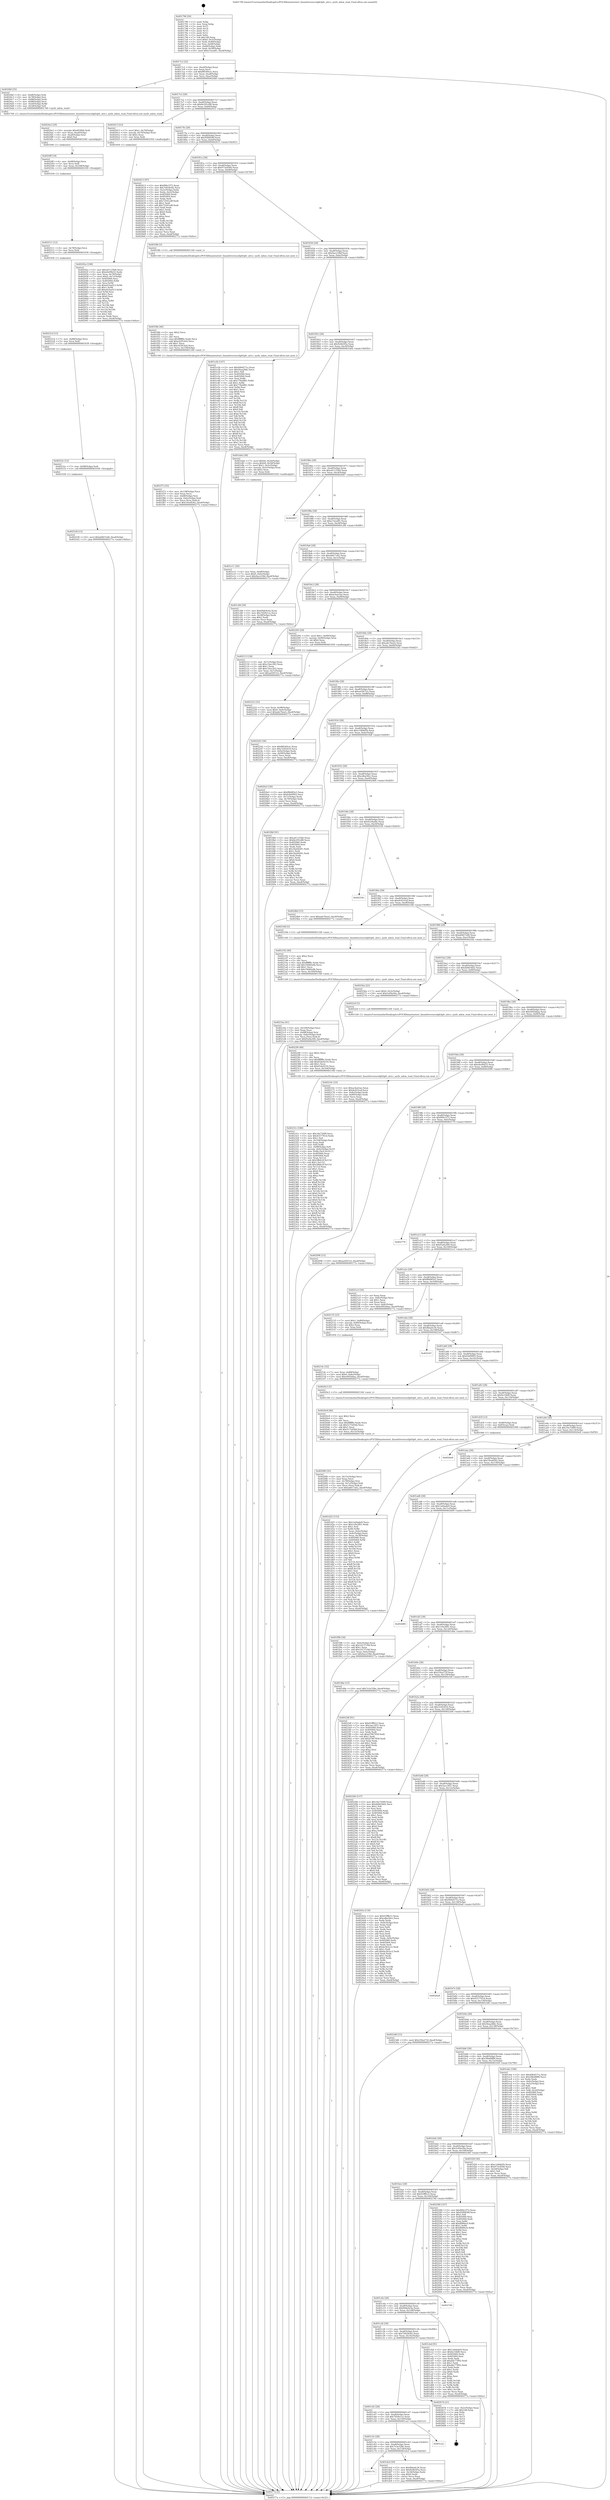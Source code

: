 digraph "0x401790" {
  label = "0x401790 (/mnt/c/Users/mathe/Desktop/tcc/POCII/binaries/extr_linuxdriversscsilpfclpfc_attr.c_sysfs_mbox_read_Final-ollvm.out::main(0))"
  labelloc = "t"
  node[shape=record]

  Entry [label="",width=0.3,height=0.3,shape=circle,fillcolor=black,style=filled]
  "0x4017c2" [label="{
     0x4017c2 [32]\l
     | [instrs]\l
     &nbsp;&nbsp;0x4017c2 \<+6\>: mov -0xa4(%rbp),%eax\l
     &nbsp;&nbsp;0x4017c8 \<+2\>: mov %eax,%ecx\l
     &nbsp;&nbsp;0x4017ca \<+6\>: sub $0x88549cec,%ecx\l
     &nbsp;&nbsp;0x4017d0 \<+6\>: mov %eax,-0xa8(%rbp)\l
     &nbsp;&nbsp;0x4017d6 \<+6\>: mov %ecx,-0xac(%rbp)\l
     &nbsp;&nbsp;0x4017dc \<+6\>: je 00000000004024bf \<main+0xd2f\>\l
  }"]
  "0x4024bf" [label="{
     0x4024bf [35]\l
     | [instrs]\l
     &nbsp;&nbsp;0x4024bf \<+4\>: mov -0x68(%rbp),%rdi\l
     &nbsp;&nbsp;0x4024c3 \<+4\>: mov -0x78(%rbp),%rsi\l
     &nbsp;&nbsp;0x4024c7 \<+7\>: mov -0x88(%rbp),%rdx\l
     &nbsp;&nbsp;0x4024ce \<+7\>: mov -0x98(%rbp),%rcx\l
     &nbsp;&nbsp;0x4024d5 \<+4\>: mov -0x50(%rbp),%r8d\l
     &nbsp;&nbsp;0x4024d9 \<+4\>: mov -0x58(%rbp),%r9\l
     &nbsp;&nbsp;0x4024dd \<+5\>: call 0000000000401760 \<sysfs_mbox_read\>\l
     | [calls]\l
     &nbsp;&nbsp;0x401760 \{1\} (/mnt/c/Users/mathe/Desktop/tcc/POCII/binaries/extr_linuxdriversscsilpfclpfc_attr.c_sysfs_mbox_read_Final-ollvm.out::sysfs_mbox_read)\l
  }"]
  "0x4017e2" [label="{
     0x4017e2 [28]\l
     | [instrs]\l
     &nbsp;&nbsp;0x4017e2 \<+5\>: jmp 00000000004017e7 \<main+0x57\>\l
     &nbsp;&nbsp;0x4017e7 \<+6\>: mov -0xa8(%rbp),%eax\l
     &nbsp;&nbsp;0x4017ed \<+5\>: sub $0x8e291e88,%eax\l
     &nbsp;&nbsp;0x4017f2 \<+6\>: mov %eax,-0xb0(%rbp)\l
     &nbsp;&nbsp;0x4017f8 \<+6\>: je 0000000000402013 \<main+0x883\>\l
  }"]
  Exit [label="",width=0.3,height=0.3,shape=circle,fillcolor=black,style=filled,peripheries=2]
  "0x402013" [label="{
     0x402013 [23]\l
     | [instrs]\l
     &nbsp;&nbsp;0x402013 \<+7\>: movl $0x1,-0x70(%rbp)\l
     &nbsp;&nbsp;0x40201a \<+4\>: movslq -0x70(%rbp),%rax\l
     &nbsp;&nbsp;0x40201e \<+4\>: shl $0x2,%rax\l
     &nbsp;&nbsp;0x402022 \<+3\>: mov %rax,%rdi\l
     &nbsp;&nbsp;0x402025 \<+5\>: call 0000000000401050 \<malloc@plt\>\l
     | [calls]\l
     &nbsp;&nbsp;0x401050 \{1\} (unknown)\l
  }"]
  "0x4017fe" [label="{
     0x4017fe [28]\l
     | [instrs]\l
     &nbsp;&nbsp;0x4017fe \<+5\>: jmp 0000000000401803 \<main+0x73\>\l
     &nbsp;&nbsp;0x401803 \<+6\>: mov -0xa8(%rbp),%eax\l
     &nbsp;&nbsp;0x401809 \<+5\>: sub $0x95f0836f,%eax\l
     &nbsp;&nbsp;0x40180e \<+6\>: mov %eax,-0xb4(%rbp)\l
     &nbsp;&nbsp;0x401814 \<+6\>: je 0000000000402613 \<main+0xe83\>\l
  }"]
  "0x402538" [label="{
     0x402538 [15]\l
     | [instrs]\l
     &nbsp;&nbsp;0x402538 \<+10\>: movl $0xdd407ed0,-0xa4(%rbp)\l
     &nbsp;&nbsp;0x402542 \<+5\>: jmp 000000000040277a \<main+0xfea\>\l
  }"]
  "0x402613" [label="{
     0x402613 [97]\l
     | [instrs]\l
     &nbsp;&nbsp;0x402613 \<+5\>: mov $0xf00e1f72,%eax\l
     &nbsp;&nbsp;0x402618 \<+5\>: mov $0x7d428c82,%ecx\l
     &nbsp;&nbsp;0x40261d \<+3\>: mov -0x3c(%rbp),%edx\l
     &nbsp;&nbsp;0x402620 \<+3\>: mov %edx,-0x2c(%rbp)\l
     &nbsp;&nbsp;0x402623 \<+7\>: mov 0x405060,%edx\l
     &nbsp;&nbsp;0x40262a \<+7\>: mov 0x405064,%esi\l
     &nbsp;&nbsp;0x402631 \<+2\>: mov %edx,%edi\l
     &nbsp;&nbsp;0x402633 \<+6\>: sub $0x72561e8f,%edi\l
     &nbsp;&nbsp;0x402639 \<+3\>: sub $0x1,%edi\l
     &nbsp;&nbsp;0x40263c \<+6\>: add $0x72561e8f,%edi\l
     &nbsp;&nbsp;0x402642 \<+3\>: imul %edi,%edx\l
     &nbsp;&nbsp;0x402645 \<+3\>: and $0x1,%edx\l
     &nbsp;&nbsp;0x402648 \<+3\>: cmp $0x0,%edx\l
     &nbsp;&nbsp;0x40264b \<+4\>: sete %r8b\l
     &nbsp;&nbsp;0x40264f \<+3\>: cmp $0xa,%esi\l
     &nbsp;&nbsp;0x402652 \<+4\>: setl %r9b\l
     &nbsp;&nbsp;0x402656 \<+3\>: mov %r8b,%r10b\l
     &nbsp;&nbsp;0x402659 \<+3\>: and %r9b,%r10b\l
     &nbsp;&nbsp;0x40265c \<+3\>: xor %r9b,%r8b\l
     &nbsp;&nbsp;0x40265f \<+3\>: or %r8b,%r10b\l
     &nbsp;&nbsp;0x402662 \<+4\>: test $0x1,%r10b\l
     &nbsp;&nbsp;0x402666 \<+3\>: cmovne %ecx,%eax\l
     &nbsp;&nbsp;0x402669 \<+6\>: mov %eax,-0xa4(%rbp)\l
     &nbsp;&nbsp;0x40266f \<+5\>: jmp 000000000040277a \<main+0xfea\>\l
  }"]
  "0x40181a" [label="{
     0x40181a [28]\l
     | [instrs]\l
     &nbsp;&nbsp;0x40181a \<+5\>: jmp 000000000040181f \<main+0x8f\>\l
     &nbsp;&nbsp;0x40181f \<+6\>: mov -0xa8(%rbp),%eax\l
     &nbsp;&nbsp;0x401825 \<+5\>: sub $0x973c8566,%eax\l
     &nbsp;&nbsp;0x40182a \<+6\>: mov %eax,-0xb8(%rbp)\l
     &nbsp;&nbsp;0x401830 \<+6\>: je 0000000000401f46 \<main+0x7b6\>\l
  }"]
  "0x40252c" [label="{
     0x40252c [12]\l
     | [instrs]\l
     &nbsp;&nbsp;0x40252c \<+7\>: mov -0x98(%rbp),%rdi\l
     &nbsp;&nbsp;0x402533 \<+5\>: call 0000000000401030 \<free@plt\>\l
     | [calls]\l
     &nbsp;&nbsp;0x401030 \{1\} (unknown)\l
  }"]
  "0x401f46" [label="{
     0x401f46 [5]\l
     | [instrs]\l
     &nbsp;&nbsp;0x401f46 \<+5\>: call 0000000000401160 \<next_i\>\l
     | [calls]\l
     &nbsp;&nbsp;0x401160 \{1\} (/mnt/c/Users/mathe/Desktop/tcc/POCII/binaries/extr_linuxdriversscsilpfclpfc_attr.c_sysfs_mbox_read_Final-ollvm.out::next_i)\l
  }"]
  "0x401836" [label="{
     0x401836 [28]\l
     | [instrs]\l
     &nbsp;&nbsp;0x401836 \<+5\>: jmp 000000000040183b \<main+0xab\>\l
     &nbsp;&nbsp;0x40183b \<+6\>: mov -0xa8(%rbp),%eax\l
     &nbsp;&nbsp;0x401841 \<+5\>: sub $0x9ace10bf,%eax\l
     &nbsp;&nbsp;0x401846 \<+6\>: mov %eax,-0xbc(%rbp)\l
     &nbsp;&nbsp;0x40184c \<+6\>: je 0000000000401e2b \<main+0x69b\>\l
  }"]
  "0x40251d" [label="{
     0x40251d [15]\l
     | [instrs]\l
     &nbsp;&nbsp;0x40251d \<+7\>: mov -0x88(%rbp),%rcx\l
     &nbsp;&nbsp;0x402524 \<+3\>: mov %rcx,%rdi\l
     &nbsp;&nbsp;0x402527 \<+5\>: call 0000000000401030 \<free@plt\>\l
     | [calls]\l
     &nbsp;&nbsp;0x401030 \{1\} (unknown)\l
  }"]
  "0x401e2b" [label="{
     0x401e2b [147]\l
     | [instrs]\l
     &nbsp;&nbsp;0x401e2b \<+5\>: mov $0x406d571a,%eax\l
     &nbsp;&nbsp;0x401e30 \<+5\>: mov $0x56aa28dc,%ecx\l
     &nbsp;&nbsp;0x401e35 \<+2\>: mov $0x1,%dl\l
     &nbsp;&nbsp;0x401e37 \<+7\>: mov 0x405060,%esi\l
     &nbsp;&nbsp;0x401e3e \<+7\>: mov 0x405064,%edi\l
     &nbsp;&nbsp;0x401e45 \<+3\>: mov %esi,%r8d\l
     &nbsp;&nbsp;0x401e48 \<+7\>: sub $0x778a0f81,%r8d\l
     &nbsp;&nbsp;0x401e4f \<+4\>: sub $0x1,%r8d\l
     &nbsp;&nbsp;0x401e53 \<+7\>: add $0x778a0f81,%r8d\l
     &nbsp;&nbsp;0x401e5a \<+4\>: imul %r8d,%esi\l
     &nbsp;&nbsp;0x401e5e \<+3\>: and $0x1,%esi\l
     &nbsp;&nbsp;0x401e61 \<+3\>: cmp $0x0,%esi\l
     &nbsp;&nbsp;0x401e64 \<+4\>: sete %r9b\l
     &nbsp;&nbsp;0x401e68 \<+3\>: cmp $0xa,%edi\l
     &nbsp;&nbsp;0x401e6b \<+4\>: setl %r10b\l
     &nbsp;&nbsp;0x401e6f \<+3\>: mov %r9b,%r11b\l
     &nbsp;&nbsp;0x401e72 \<+4\>: xor $0xff,%r11b\l
     &nbsp;&nbsp;0x401e76 \<+3\>: mov %r10b,%bl\l
     &nbsp;&nbsp;0x401e79 \<+3\>: xor $0xff,%bl\l
     &nbsp;&nbsp;0x401e7c \<+3\>: xor $0x0,%dl\l
     &nbsp;&nbsp;0x401e7f \<+3\>: mov %r11b,%r14b\l
     &nbsp;&nbsp;0x401e82 \<+4\>: and $0x0,%r14b\l
     &nbsp;&nbsp;0x401e86 \<+3\>: and %dl,%r9b\l
     &nbsp;&nbsp;0x401e89 \<+3\>: mov %bl,%r15b\l
     &nbsp;&nbsp;0x401e8c \<+4\>: and $0x0,%r15b\l
     &nbsp;&nbsp;0x401e90 \<+3\>: and %dl,%r10b\l
     &nbsp;&nbsp;0x401e93 \<+3\>: or %r9b,%r14b\l
     &nbsp;&nbsp;0x401e96 \<+3\>: or %r10b,%r15b\l
     &nbsp;&nbsp;0x401e99 \<+3\>: xor %r15b,%r14b\l
     &nbsp;&nbsp;0x401e9c \<+3\>: or %bl,%r11b\l
     &nbsp;&nbsp;0x401e9f \<+4\>: xor $0xff,%r11b\l
     &nbsp;&nbsp;0x401ea3 \<+3\>: or $0x0,%dl\l
     &nbsp;&nbsp;0x401ea6 \<+3\>: and %dl,%r11b\l
     &nbsp;&nbsp;0x401ea9 \<+3\>: or %r11b,%r14b\l
     &nbsp;&nbsp;0x401eac \<+4\>: test $0x1,%r14b\l
     &nbsp;&nbsp;0x401eb0 \<+3\>: cmovne %ecx,%eax\l
     &nbsp;&nbsp;0x401eb3 \<+6\>: mov %eax,-0xa4(%rbp)\l
     &nbsp;&nbsp;0x401eb9 \<+5\>: jmp 000000000040277a \<main+0xfea\>\l
  }"]
  "0x401852" [label="{
     0x401852 [28]\l
     | [instrs]\l
     &nbsp;&nbsp;0x401852 \<+5\>: jmp 0000000000401857 \<main+0xc7\>\l
     &nbsp;&nbsp;0x401857 \<+6\>: mov -0xa8(%rbp),%eax\l
     &nbsp;&nbsp;0x40185d \<+5\>: sub $0x9c6b5f5a,%eax\l
     &nbsp;&nbsp;0x401862 \<+6\>: mov %eax,-0xc0(%rbp)\l
     &nbsp;&nbsp;0x401868 \<+6\>: je 0000000000401deb \<main+0x65b\>\l
  }"]
  "0x402511" [label="{
     0x402511 [12]\l
     | [instrs]\l
     &nbsp;&nbsp;0x402511 \<+4\>: mov -0x78(%rbp),%rcx\l
     &nbsp;&nbsp;0x402515 \<+3\>: mov %rcx,%rdi\l
     &nbsp;&nbsp;0x402518 \<+5\>: call 0000000000401030 \<free@plt\>\l
     | [calls]\l
     &nbsp;&nbsp;0x401030 \{1\} (unknown)\l
  }"]
  "0x401deb" [label="{
     0x401deb [38]\l
     | [instrs]\l
     &nbsp;&nbsp;0x401deb \<+7\>: movl $0x64,-0x50(%rbp)\l
     &nbsp;&nbsp;0x401df2 \<+8\>: movq $0x64,-0x58(%rbp)\l
     &nbsp;&nbsp;0x401dfa \<+7\>: movl $0x1,-0x5c(%rbp)\l
     &nbsp;&nbsp;0x401e01 \<+4\>: movslq -0x5c(%rbp),%rax\l
     &nbsp;&nbsp;0x401e05 \<+4\>: shl $0x2,%rax\l
     &nbsp;&nbsp;0x401e09 \<+3\>: mov %rax,%rdi\l
     &nbsp;&nbsp;0x401e0c \<+5\>: call 0000000000401050 \<malloc@plt\>\l
     | [calls]\l
     &nbsp;&nbsp;0x401050 \{1\} (unknown)\l
  }"]
  "0x40186e" [label="{
     0x40186e [28]\l
     | [instrs]\l
     &nbsp;&nbsp;0x40186e \<+5\>: jmp 0000000000401873 \<main+0xe3\>\l
     &nbsp;&nbsp;0x401873 \<+6\>: mov -0xa8(%rbp),%eax\l
     &nbsp;&nbsp;0x401879 \<+5\>: sub $0xa41125b0,%eax\l
     &nbsp;&nbsp;0x40187e \<+6\>: mov %eax,-0xc4(%rbp)\l
     &nbsp;&nbsp;0x401884 \<+6\>: je 00000000004026b7 \<main+0xf27\>\l
  }"]
  "0x4024ff" [label="{
     0x4024ff [18]\l
     | [instrs]\l
     &nbsp;&nbsp;0x4024ff \<+4\>: mov -0x68(%rbp),%rcx\l
     &nbsp;&nbsp;0x402503 \<+3\>: mov %rcx,%rdi\l
     &nbsp;&nbsp;0x402506 \<+6\>: mov %eax,-0x168(%rbp)\l
     &nbsp;&nbsp;0x40250c \<+5\>: call 0000000000401030 \<free@plt\>\l
     | [calls]\l
     &nbsp;&nbsp;0x401030 \{1\} (unknown)\l
  }"]
  "0x4026b7" [label="{
     0x4026b7\l
  }", style=dashed]
  "0x40188a" [label="{
     0x40188a [28]\l
     | [instrs]\l
     &nbsp;&nbsp;0x40188a \<+5\>: jmp 000000000040188f \<main+0xff\>\l
     &nbsp;&nbsp;0x40188f \<+6\>: mov -0xa8(%rbp),%eax\l
     &nbsp;&nbsp;0x401895 \<+5\>: sub $0xa7eeadf1,%eax\l
     &nbsp;&nbsp;0x40189a \<+6\>: mov %eax,-0xc8(%rbp)\l
     &nbsp;&nbsp;0x4018a0 \<+6\>: je 0000000000401c84 \<main+0x4f4\>\l
  }"]
  "0x4024e2" [label="{
     0x4024e2 [29]\l
     | [instrs]\l
     &nbsp;&nbsp;0x4024e2 \<+10\>: movabs $0x4030b6,%rdi\l
     &nbsp;&nbsp;0x4024ec \<+6\>: mov %eax,-0xa0(%rbp)\l
     &nbsp;&nbsp;0x4024f2 \<+6\>: mov -0xa0(%rbp),%esi\l
     &nbsp;&nbsp;0x4024f8 \<+2\>: mov $0x0,%al\l
     &nbsp;&nbsp;0x4024fa \<+5\>: call 0000000000401040 \<printf@plt\>\l
     | [calls]\l
     &nbsp;&nbsp;0x401040 \{1\} (unknown)\l
  }"]
  "0x401c84" [label="{
     0x401c84 [30]\l
     | [instrs]\l
     &nbsp;&nbsp;0x401c84 \<+5\>: mov $0x69de4c4a,%eax\l
     &nbsp;&nbsp;0x401c89 \<+5\>: mov $0x7d59e1ce,%ecx\l
     &nbsp;&nbsp;0x401c8e \<+3\>: mov -0x38(%rbp),%edx\l
     &nbsp;&nbsp;0x401c91 \<+3\>: cmp $0x2,%edx\l
     &nbsp;&nbsp;0x401c94 \<+3\>: cmovne %ecx,%eax\l
     &nbsp;&nbsp;0x401c97 \<+6\>: mov %eax,-0xa4(%rbp)\l
     &nbsp;&nbsp;0x401c9d \<+5\>: jmp 000000000040277a \<main+0xfea\>\l
  }"]
  "0x4018a6" [label="{
     0x4018a6 [28]\l
     | [instrs]\l
     &nbsp;&nbsp;0x4018a6 \<+5\>: jmp 00000000004018ab \<main+0x11b\>\l
     &nbsp;&nbsp;0x4018ab \<+6\>: mov -0xa8(%rbp),%eax\l
     &nbsp;&nbsp;0x4018b1 \<+5\>: sub $0xab817a42,%eax\l
     &nbsp;&nbsp;0x4018b6 \<+6\>: mov %eax,-0xcc(%rbp)\l
     &nbsp;&nbsp;0x4018bc \<+6\>: je 0000000000402113 \<main+0x983\>\l
  }"]
  "0x40277a" [label="{
     0x40277a [5]\l
     | [instrs]\l
     &nbsp;&nbsp;0x40277a \<+5\>: jmp 00000000004017c2 \<main+0x32\>\l
  }"]
  "0x401790" [label="{
     0x401790 [50]\l
     | [instrs]\l
     &nbsp;&nbsp;0x401790 \<+1\>: push %rbp\l
     &nbsp;&nbsp;0x401791 \<+3\>: mov %rsp,%rbp\l
     &nbsp;&nbsp;0x401794 \<+2\>: push %r15\l
     &nbsp;&nbsp;0x401796 \<+2\>: push %r14\l
     &nbsp;&nbsp;0x401798 \<+2\>: push %r13\l
     &nbsp;&nbsp;0x40179a \<+2\>: push %r12\l
     &nbsp;&nbsp;0x40179c \<+1\>: push %rbx\l
     &nbsp;&nbsp;0x40179d \<+7\>: sub $0x148,%rsp\l
     &nbsp;&nbsp;0x4017a4 \<+7\>: movl $0x0,-0x3c(%rbp)\l
     &nbsp;&nbsp;0x4017ab \<+3\>: mov %edi,-0x40(%rbp)\l
     &nbsp;&nbsp;0x4017ae \<+4\>: mov %rsi,-0x48(%rbp)\l
     &nbsp;&nbsp;0x4017b2 \<+3\>: mov -0x40(%rbp),%edi\l
     &nbsp;&nbsp;0x4017b5 \<+3\>: mov %edi,-0x38(%rbp)\l
     &nbsp;&nbsp;0x4017b8 \<+10\>: movl $0xa7eeadf1,-0xa4(%rbp)\l
  }"]
  "0x40231c" [label="{
     0x40231c [180]\l
     | [instrs]\l
     &nbsp;&nbsp;0x40231c \<+5\>: mov $0x16e726f9,%ecx\l
     &nbsp;&nbsp;0x402321 \<+5\>: mov $0x4557761d,%edx\l
     &nbsp;&nbsp;0x402326 \<+3\>: mov $0x1,%sil\l
     &nbsp;&nbsp;0x402329 \<+6\>: mov -0x164(%rbp),%edi\l
     &nbsp;&nbsp;0x40232f \<+3\>: imul %eax,%edi\l
     &nbsp;&nbsp;0x402332 \<+3\>: mov %dil,%r8b\l
     &nbsp;&nbsp;0x402335 \<+7\>: mov -0x98(%rbp),%r9\l
     &nbsp;&nbsp;0x40233c \<+7\>: movslq -0x9c(%rbp),%r10\l
     &nbsp;&nbsp;0x402343 \<+4\>: mov %r8b,(%r9,%r10,1)\l
     &nbsp;&nbsp;0x402347 \<+7\>: mov 0x405060,%eax\l
     &nbsp;&nbsp;0x40234e \<+7\>: mov 0x405064,%edi\l
     &nbsp;&nbsp;0x402355 \<+3\>: mov %eax,%r11d\l
     &nbsp;&nbsp;0x402358 \<+7\>: sub $0x58bfc2f,%r11d\l
     &nbsp;&nbsp;0x40235f \<+4\>: sub $0x1,%r11d\l
     &nbsp;&nbsp;0x402363 \<+7\>: add $0x58bfc2f,%r11d\l
     &nbsp;&nbsp;0x40236a \<+4\>: imul %r11d,%eax\l
     &nbsp;&nbsp;0x40236e \<+3\>: and $0x1,%eax\l
     &nbsp;&nbsp;0x402371 \<+3\>: cmp $0x0,%eax\l
     &nbsp;&nbsp;0x402374 \<+4\>: sete %r8b\l
     &nbsp;&nbsp;0x402378 \<+3\>: cmp $0xa,%edi\l
     &nbsp;&nbsp;0x40237b \<+3\>: setl %bl\l
     &nbsp;&nbsp;0x40237e \<+3\>: mov %r8b,%r14b\l
     &nbsp;&nbsp;0x402381 \<+4\>: xor $0xff,%r14b\l
     &nbsp;&nbsp;0x402385 \<+3\>: mov %bl,%r15b\l
     &nbsp;&nbsp;0x402388 \<+4\>: xor $0xff,%r15b\l
     &nbsp;&nbsp;0x40238c \<+4\>: xor $0x0,%sil\l
     &nbsp;&nbsp;0x402390 \<+3\>: mov %r14b,%r12b\l
     &nbsp;&nbsp;0x402393 \<+4\>: and $0x0,%r12b\l
     &nbsp;&nbsp;0x402397 \<+3\>: and %sil,%r8b\l
     &nbsp;&nbsp;0x40239a \<+3\>: mov %r15b,%r13b\l
     &nbsp;&nbsp;0x40239d \<+4\>: and $0x0,%r13b\l
     &nbsp;&nbsp;0x4023a1 \<+3\>: and %sil,%bl\l
     &nbsp;&nbsp;0x4023a4 \<+3\>: or %r8b,%r12b\l
     &nbsp;&nbsp;0x4023a7 \<+3\>: or %bl,%r13b\l
     &nbsp;&nbsp;0x4023aa \<+3\>: xor %r13b,%r12b\l
     &nbsp;&nbsp;0x4023ad \<+3\>: or %r15b,%r14b\l
     &nbsp;&nbsp;0x4023b0 \<+4\>: xor $0xff,%r14b\l
     &nbsp;&nbsp;0x4023b4 \<+4\>: or $0x0,%sil\l
     &nbsp;&nbsp;0x4023b8 \<+3\>: and %sil,%r14b\l
     &nbsp;&nbsp;0x4023bb \<+3\>: or %r14b,%r12b\l
     &nbsp;&nbsp;0x4023be \<+4\>: test $0x1,%r12b\l
     &nbsp;&nbsp;0x4023c2 \<+3\>: cmovne %edx,%ecx\l
     &nbsp;&nbsp;0x4023c5 \<+6\>: mov %ecx,-0xa4(%rbp)\l
     &nbsp;&nbsp;0x4023cb \<+5\>: jmp 000000000040277a \<main+0xfea\>\l
  }"]
  "0x402113" [label="{
     0x402113 [34]\l
     | [instrs]\l
     &nbsp;&nbsp;0x402113 \<+3\>: mov -0x7c(%rbp),%eax\l
     &nbsp;&nbsp;0x402116 \<+5\>: sub $0xc1bec262,%eax\l
     &nbsp;&nbsp;0x40211b \<+3\>: add $0x1,%eax\l
     &nbsp;&nbsp;0x40211e \<+5\>: add $0xc1bec262,%eax\l
     &nbsp;&nbsp;0x402123 \<+3\>: mov %eax,-0x7c(%rbp)\l
     &nbsp;&nbsp;0x402126 \<+10\>: movl $0xaef267a3,-0xa4(%rbp)\l
     &nbsp;&nbsp;0x402130 \<+5\>: jmp 000000000040277a \<main+0xfea\>\l
  }"]
  "0x4018c2" [label="{
     0x4018c2 [28]\l
     | [instrs]\l
     &nbsp;&nbsp;0x4018c2 \<+5\>: jmp 00000000004018c7 \<main+0x137\>\l
     &nbsp;&nbsp;0x4018c7 \<+6\>: mov -0xa8(%rbp),%eax\l
     &nbsp;&nbsp;0x4018cd \<+5\>: sub $0xac4ae5ae,%eax\l
     &nbsp;&nbsp;0x4018d2 \<+6\>: mov %eax,-0xd0(%rbp)\l
     &nbsp;&nbsp;0x4018d8 \<+6\>: je 0000000000402205 \<main+0xa75\>\l
  }"]
  "0x4022f4" [label="{
     0x4022f4 [40]\l
     | [instrs]\l
     &nbsp;&nbsp;0x4022f4 \<+5\>: mov $0x2,%ecx\l
     &nbsp;&nbsp;0x4022f9 \<+1\>: cltd\l
     &nbsp;&nbsp;0x4022fa \<+2\>: idiv %ecx\l
     &nbsp;&nbsp;0x4022fc \<+6\>: imul $0xfffffffe,%edx,%ecx\l
     &nbsp;&nbsp;0x402302 \<+6\>: add $0x65de0216,%ecx\l
     &nbsp;&nbsp;0x402308 \<+3\>: add $0x1,%ecx\l
     &nbsp;&nbsp;0x40230b \<+6\>: sub $0x65de0216,%ecx\l
     &nbsp;&nbsp;0x402311 \<+6\>: mov %ecx,-0x164(%rbp)\l
     &nbsp;&nbsp;0x402317 \<+5\>: call 0000000000401160 \<next_i\>\l
     | [calls]\l
     &nbsp;&nbsp;0x401160 \{1\} (/mnt/c/Users/mathe/Desktop/tcc/POCII/binaries/extr_linuxdriversscsilpfclpfc_attr.c_sysfs_mbox_read_Final-ollvm.out::next_i)\l
  }"]
  "0x402205" [label="{
     0x402205 [29]\l
     | [instrs]\l
     &nbsp;&nbsp;0x402205 \<+10\>: movl $0x1,-0x90(%rbp)\l
     &nbsp;&nbsp;0x40220f \<+7\>: movslq -0x90(%rbp),%rax\l
     &nbsp;&nbsp;0x402216 \<+4\>: shl $0x0,%rax\l
     &nbsp;&nbsp;0x40221a \<+3\>: mov %rax,%rdi\l
     &nbsp;&nbsp;0x40221d \<+5\>: call 0000000000401050 \<malloc@plt\>\l
     | [calls]\l
     &nbsp;&nbsp;0x401050 \{1\} (unknown)\l
  }"]
  "0x4018de" [label="{
     0x4018de [28]\l
     | [instrs]\l
     &nbsp;&nbsp;0x4018de \<+5\>: jmp 00000000004018e3 \<main+0x153\>\l
     &nbsp;&nbsp;0x4018e3 \<+6\>: mov -0xa8(%rbp),%eax\l
     &nbsp;&nbsp;0x4018e9 \<+5\>: sub $0xade7bea5,%eax\l
     &nbsp;&nbsp;0x4018ee \<+6\>: mov %eax,-0xd4(%rbp)\l
     &nbsp;&nbsp;0x4018f4 \<+6\>: je 0000000000402242 \<main+0xab2\>\l
  }"]
  "0x402222" [label="{
     0x402222 [32]\l
     | [instrs]\l
     &nbsp;&nbsp;0x402222 \<+7\>: mov %rax,-0x98(%rbp)\l
     &nbsp;&nbsp;0x402229 \<+10\>: movl $0x0,-0x9c(%rbp)\l
     &nbsp;&nbsp;0x402233 \<+10\>: movl $0xade7bea5,-0xa4(%rbp)\l
     &nbsp;&nbsp;0x40223d \<+5\>: jmp 000000000040277a \<main+0xfea\>\l
  }"]
  "0x402242" [label="{
     0x402242 [36]\l
     | [instrs]\l
     &nbsp;&nbsp;0x402242 \<+5\>: mov $0x88549cec,%eax\l
     &nbsp;&nbsp;0x402247 \<+5\>: mov $0x31f42410,%ecx\l
     &nbsp;&nbsp;0x40224c \<+6\>: mov -0x9c(%rbp),%edx\l
     &nbsp;&nbsp;0x402252 \<+6\>: cmp -0x90(%rbp),%edx\l
     &nbsp;&nbsp;0x402258 \<+3\>: cmovl %ecx,%eax\l
     &nbsp;&nbsp;0x40225b \<+6\>: mov %eax,-0xa4(%rbp)\l
     &nbsp;&nbsp;0x402261 \<+5\>: jmp 000000000040277a \<main+0xfea\>\l
  }"]
  "0x4018fa" [label="{
     0x4018fa [28]\l
     | [instrs]\l
     &nbsp;&nbsp;0x4018fa \<+5\>: jmp 00000000004018ff \<main+0x16f\>\l
     &nbsp;&nbsp;0x4018ff \<+6\>: mov -0xa8(%rbp),%eax\l
     &nbsp;&nbsp;0x401905 \<+5\>: sub $0xaef267a3,%eax\l
     &nbsp;&nbsp;0x40190a \<+6\>: mov %eax,-0xd8(%rbp)\l
     &nbsp;&nbsp;0x401910 \<+6\>: je 00000000004020a5 \<main+0x915\>\l
  }"]
  "0x4021ba" [label="{
     0x4021ba [41]\l
     | [instrs]\l
     &nbsp;&nbsp;0x4021ba \<+6\>: mov -0x160(%rbp),%ecx\l
     &nbsp;&nbsp;0x4021c0 \<+3\>: imul %eax,%ecx\l
     &nbsp;&nbsp;0x4021c3 \<+7\>: mov -0x88(%rbp),%rsi\l
     &nbsp;&nbsp;0x4021ca \<+7\>: movslq -0x8c(%rbp),%rdi\l
     &nbsp;&nbsp;0x4021d1 \<+3\>: mov %ecx,(%rsi,%rdi,4)\l
     &nbsp;&nbsp;0x4021d4 \<+10\>: movl $0xf5a9a300,-0xa4(%rbp)\l
     &nbsp;&nbsp;0x4021de \<+5\>: jmp 000000000040277a \<main+0xfea\>\l
  }"]
  "0x4020a5" [label="{
     0x4020a5 [30]\l
     | [instrs]\l
     &nbsp;&nbsp;0x4020a5 \<+5\>: mov $0xf8b085e5,%eax\l
     &nbsp;&nbsp;0x4020aa \<+5\>: mov $0xfcb69993,%ecx\l
     &nbsp;&nbsp;0x4020af \<+3\>: mov -0x7c(%rbp),%edx\l
     &nbsp;&nbsp;0x4020b2 \<+3\>: cmp -0x70(%rbp),%edx\l
     &nbsp;&nbsp;0x4020b5 \<+3\>: cmovl %ecx,%eax\l
     &nbsp;&nbsp;0x4020b8 \<+6\>: mov %eax,-0xa4(%rbp)\l
     &nbsp;&nbsp;0x4020be \<+5\>: jmp 000000000040277a \<main+0xfea\>\l
  }"]
  "0x401916" [label="{
     0x401916 [28]\l
     | [instrs]\l
     &nbsp;&nbsp;0x401916 \<+5\>: jmp 000000000040191b \<main+0x18b\>\l
     &nbsp;&nbsp;0x40191b \<+6\>: mov -0xa8(%rbp),%eax\l
     &nbsp;&nbsp;0x401921 \<+5\>: sub $0xc1d84d5b,%eax\l
     &nbsp;&nbsp;0x401926 \<+6\>: mov %eax,-0xdc(%rbp)\l
     &nbsp;&nbsp;0x40192c \<+6\>: je 0000000000401fb8 \<main+0x828\>\l
  }"]
  "0x402192" [label="{
     0x402192 [40]\l
     | [instrs]\l
     &nbsp;&nbsp;0x402192 \<+5\>: mov $0x2,%ecx\l
     &nbsp;&nbsp;0x402197 \<+1\>: cltd\l
     &nbsp;&nbsp;0x402198 \<+2\>: idiv %ecx\l
     &nbsp;&nbsp;0x40219a \<+6\>: imul $0xfffffffe,%edx,%ecx\l
     &nbsp;&nbsp;0x4021a0 \<+6\>: add $0x19d40a9b,%ecx\l
     &nbsp;&nbsp;0x4021a6 \<+3\>: add $0x1,%ecx\l
     &nbsp;&nbsp;0x4021a9 \<+6\>: sub $0x19d40a9b,%ecx\l
     &nbsp;&nbsp;0x4021af \<+6\>: mov %ecx,-0x160(%rbp)\l
     &nbsp;&nbsp;0x4021b5 \<+5\>: call 0000000000401160 \<next_i\>\l
     | [calls]\l
     &nbsp;&nbsp;0x401160 \{1\} (/mnt/c/Users/mathe/Desktop/tcc/POCII/binaries/extr_linuxdriversscsilpfclpfc_attr.c_sysfs_mbox_read_Final-ollvm.out::next_i)\l
  }"]
  "0x401fb8" [label="{
     0x401fb8 [91]\l
     | [instrs]\l
     &nbsp;&nbsp;0x401fb8 \<+5\>: mov $0xa41125b0,%eax\l
     &nbsp;&nbsp;0x401fbd \<+5\>: mov $0x8e291e88,%ecx\l
     &nbsp;&nbsp;0x401fc2 \<+7\>: mov 0x405060,%edx\l
     &nbsp;&nbsp;0x401fc9 \<+7\>: mov 0x405064,%esi\l
     &nbsp;&nbsp;0x401fd0 \<+2\>: mov %edx,%edi\l
     &nbsp;&nbsp;0x401fd2 \<+6\>: sub $0x34a0d281,%edi\l
     &nbsp;&nbsp;0x401fd8 \<+3\>: sub $0x1,%edi\l
     &nbsp;&nbsp;0x401fdb \<+6\>: add $0x34a0d281,%edi\l
     &nbsp;&nbsp;0x401fe1 \<+3\>: imul %edi,%edx\l
     &nbsp;&nbsp;0x401fe4 \<+3\>: and $0x1,%edx\l
     &nbsp;&nbsp;0x401fe7 \<+3\>: cmp $0x0,%edx\l
     &nbsp;&nbsp;0x401fea \<+4\>: sete %r8b\l
     &nbsp;&nbsp;0x401fee \<+3\>: cmp $0xa,%esi\l
     &nbsp;&nbsp;0x401ff1 \<+4\>: setl %r9b\l
     &nbsp;&nbsp;0x401ff5 \<+3\>: mov %r8b,%r10b\l
     &nbsp;&nbsp;0x401ff8 \<+3\>: and %r9b,%r10b\l
     &nbsp;&nbsp;0x401ffb \<+3\>: xor %r9b,%r8b\l
     &nbsp;&nbsp;0x401ffe \<+3\>: or %r8b,%r10b\l
     &nbsp;&nbsp;0x402001 \<+4\>: test $0x1,%r10b\l
     &nbsp;&nbsp;0x402005 \<+3\>: cmovne %ecx,%eax\l
     &nbsp;&nbsp;0x402008 \<+6\>: mov %eax,-0xa4(%rbp)\l
     &nbsp;&nbsp;0x40200e \<+5\>: jmp 000000000040277a \<main+0xfea\>\l
  }"]
  "0x401932" [label="{
     0x401932 [28]\l
     | [instrs]\l
     &nbsp;&nbsp;0x401932 \<+5\>: jmp 0000000000401937 \<main+0x1a7\>\l
     &nbsp;&nbsp;0x401937 \<+6\>: mov -0xa8(%rbp),%eax\l
     &nbsp;&nbsp;0x40193d \<+5\>: sub $0xcdba58cc,%eax\l
     &nbsp;&nbsp;0x401942 \<+6\>: mov %eax,-0xe0(%rbp)\l
     &nbsp;&nbsp;0x401948 \<+6\>: je 00000000004024b0 \<main+0xd20\>\l
  }"]
  "0x40214c" [label="{
     0x40214c [32]\l
     | [instrs]\l
     &nbsp;&nbsp;0x40214c \<+7\>: mov %rax,-0x88(%rbp)\l
     &nbsp;&nbsp;0x402153 \<+10\>: movl $0x0,-0x8c(%rbp)\l
     &nbsp;&nbsp;0x40215d \<+10\>: movl $0xe095ddaa,-0xa4(%rbp)\l
     &nbsp;&nbsp;0x402167 \<+5\>: jmp 000000000040277a \<main+0xfea\>\l
  }"]
  "0x4024b0" [label="{
     0x4024b0 [15]\l
     | [instrs]\l
     &nbsp;&nbsp;0x4024b0 \<+10\>: movl $0xade7bea5,-0xa4(%rbp)\l
     &nbsp;&nbsp;0x4024ba \<+5\>: jmp 000000000040277a \<main+0xfea\>\l
  }"]
  "0x40194e" [label="{
     0x40194e [28]\l
     | [instrs]\l
     &nbsp;&nbsp;0x40194e \<+5\>: jmp 0000000000401953 \<main+0x1c3\>\l
     &nbsp;&nbsp;0x401953 \<+6\>: mov -0xa8(%rbp),%eax\l
     &nbsp;&nbsp;0x401959 \<+5\>: sub $0xdc29ad4c,%eax\l
     &nbsp;&nbsp;0x40195e \<+6\>: mov %eax,-0xe4(%rbp)\l
     &nbsp;&nbsp;0x401964 \<+6\>: je 0000000000402556 \<main+0xdc6\>\l
  }"]
  "0x4020f0" [label="{
     0x4020f0 [35]\l
     | [instrs]\l
     &nbsp;&nbsp;0x4020f0 \<+6\>: mov -0x15c(%rbp),%ecx\l
     &nbsp;&nbsp;0x4020f6 \<+3\>: imul %eax,%ecx\l
     &nbsp;&nbsp;0x4020f9 \<+4\>: mov -0x78(%rbp),%rsi\l
     &nbsp;&nbsp;0x4020fd \<+4\>: movslq -0x7c(%rbp),%rdi\l
     &nbsp;&nbsp;0x402101 \<+3\>: mov %ecx,(%rsi,%rdi,4)\l
     &nbsp;&nbsp;0x402104 \<+10\>: movl $0xab817a42,-0xa4(%rbp)\l
     &nbsp;&nbsp;0x40210e \<+5\>: jmp 000000000040277a \<main+0xfea\>\l
  }"]
  "0x402556" [label="{
     0x402556\l
  }", style=dashed]
  "0x40196a" [label="{
     0x40196a [28]\l
     | [instrs]\l
     &nbsp;&nbsp;0x40196a \<+5\>: jmp 000000000040196f \<main+0x1df\>\l
     &nbsp;&nbsp;0x40196f \<+6\>: mov -0xa8(%rbp),%eax\l
     &nbsp;&nbsp;0x401975 \<+5\>: sub $0xdc633caf,%eax\l
     &nbsp;&nbsp;0x40197a \<+6\>: mov %eax,-0xe8(%rbp)\l
     &nbsp;&nbsp;0x401980 \<+6\>: je 000000000040218d \<main+0x9fd\>\l
  }"]
  "0x4020c8" [label="{
     0x4020c8 [40]\l
     | [instrs]\l
     &nbsp;&nbsp;0x4020c8 \<+5\>: mov $0x2,%ecx\l
     &nbsp;&nbsp;0x4020cd \<+1\>: cltd\l
     &nbsp;&nbsp;0x4020ce \<+2\>: idiv %ecx\l
     &nbsp;&nbsp;0x4020d0 \<+6\>: imul $0xfffffffe,%edx,%ecx\l
     &nbsp;&nbsp;0x4020d6 \<+6\>: sub $0x5c75d56d,%ecx\l
     &nbsp;&nbsp;0x4020dc \<+3\>: add $0x1,%ecx\l
     &nbsp;&nbsp;0x4020df \<+6\>: add $0x5c75d56d,%ecx\l
     &nbsp;&nbsp;0x4020e5 \<+6\>: mov %ecx,-0x15c(%rbp)\l
     &nbsp;&nbsp;0x4020eb \<+5\>: call 0000000000401160 \<next_i\>\l
     | [calls]\l
     &nbsp;&nbsp;0x401160 \{1\} (/mnt/c/Users/mathe/Desktop/tcc/POCII/binaries/extr_linuxdriversscsilpfclpfc_attr.c_sysfs_mbox_read_Final-ollvm.out::next_i)\l
  }"]
  "0x40218d" [label="{
     0x40218d [5]\l
     | [instrs]\l
     &nbsp;&nbsp;0x40218d \<+5\>: call 0000000000401160 \<next_i\>\l
     | [calls]\l
     &nbsp;&nbsp;0x401160 \{1\} (/mnt/c/Users/mathe/Desktop/tcc/POCII/binaries/extr_linuxdriversscsilpfclpfc_attr.c_sysfs_mbox_read_Final-ollvm.out::next_i)\l
  }"]
  "0x401986" [label="{
     0x401986 [28]\l
     | [instrs]\l
     &nbsp;&nbsp;0x401986 \<+5\>: jmp 000000000040198b \<main+0x1fb\>\l
     &nbsp;&nbsp;0x40198b \<+6\>: mov -0xa8(%rbp),%eax\l
     &nbsp;&nbsp;0x401991 \<+5\>: sub $0xdd407ed0,%eax\l
     &nbsp;&nbsp;0x401996 \<+6\>: mov %eax,-0xec(%rbp)\l
     &nbsp;&nbsp;0x40199c \<+6\>: je 000000000040256a \<main+0xdda\>\l
  }"]
  "0x40202a" [label="{
     0x40202a [108]\l
     | [instrs]\l
     &nbsp;&nbsp;0x40202a \<+5\>: mov $0xa41125b0,%ecx\l
     &nbsp;&nbsp;0x40202f \<+5\>: mov $0xe6e99e55,%edx\l
     &nbsp;&nbsp;0x402034 \<+4\>: mov %rax,-0x78(%rbp)\l
     &nbsp;&nbsp;0x402038 \<+7\>: movl $0x0,-0x7c(%rbp)\l
     &nbsp;&nbsp;0x40203f \<+7\>: mov 0x405060,%esi\l
     &nbsp;&nbsp;0x402046 \<+8\>: mov 0x405064,%r8d\l
     &nbsp;&nbsp;0x40204e \<+3\>: mov %esi,%r9d\l
     &nbsp;&nbsp;0x402051 \<+7\>: sub $0xe61ba013,%r9d\l
     &nbsp;&nbsp;0x402058 \<+4\>: sub $0x1,%r9d\l
     &nbsp;&nbsp;0x40205c \<+7\>: add $0xe61ba013,%r9d\l
     &nbsp;&nbsp;0x402063 \<+4\>: imul %r9d,%esi\l
     &nbsp;&nbsp;0x402067 \<+3\>: and $0x1,%esi\l
     &nbsp;&nbsp;0x40206a \<+3\>: cmp $0x0,%esi\l
     &nbsp;&nbsp;0x40206d \<+4\>: sete %r10b\l
     &nbsp;&nbsp;0x402071 \<+4\>: cmp $0xa,%r8d\l
     &nbsp;&nbsp;0x402075 \<+4\>: setl %r11b\l
     &nbsp;&nbsp;0x402079 \<+3\>: mov %r10b,%bl\l
     &nbsp;&nbsp;0x40207c \<+3\>: and %r11b,%bl\l
     &nbsp;&nbsp;0x40207f \<+3\>: xor %r11b,%r10b\l
     &nbsp;&nbsp;0x402082 \<+3\>: or %r10b,%bl\l
     &nbsp;&nbsp;0x402085 \<+3\>: test $0x1,%bl\l
     &nbsp;&nbsp;0x402088 \<+3\>: cmovne %edx,%ecx\l
     &nbsp;&nbsp;0x40208b \<+6\>: mov %ecx,-0xa4(%rbp)\l
     &nbsp;&nbsp;0x402091 \<+5\>: jmp 000000000040277a \<main+0xfea\>\l
  }"]
  "0x40256a" [label="{
     0x40256a [22]\l
     | [instrs]\l
     &nbsp;&nbsp;0x40256a \<+7\>: movl $0x0,-0x3c(%rbp)\l
     &nbsp;&nbsp;0x402571 \<+10\>: movl $0x5c09a50a,-0xa4(%rbp)\l
     &nbsp;&nbsp;0x40257b \<+5\>: jmp 000000000040277a \<main+0xfea\>\l
  }"]
  "0x4019a2" [label="{
     0x4019a2 [28]\l
     | [instrs]\l
     &nbsp;&nbsp;0x4019a2 \<+5\>: jmp 00000000004019a7 \<main+0x217\>\l
     &nbsp;&nbsp;0x4019a7 \<+6\>: mov -0xa8(%rbp),%eax\l
     &nbsp;&nbsp;0x4019ad \<+5\>: sub $0xdd4634d2,%eax\l
     &nbsp;&nbsp;0x4019b2 \<+6\>: mov %eax,-0xf0(%rbp)\l
     &nbsp;&nbsp;0x4019b8 \<+6\>: je 00000000004022ef \<main+0xb5f\>\l
  }"]
  "0x401f73" [label="{
     0x401f73 [35]\l
     | [instrs]\l
     &nbsp;&nbsp;0x401f73 \<+6\>: mov -0x158(%rbp),%ecx\l
     &nbsp;&nbsp;0x401f79 \<+3\>: imul %eax,%ecx\l
     &nbsp;&nbsp;0x401f7c \<+4\>: mov -0x68(%rbp),%rsi\l
     &nbsp;&nbsp;0x401f80 \<+4\>: movslq -0x6c(%rbp),%rdi\l
     &nbsp;&nbsp;0x401f84 \<+3\>: mov %ecx,(%rsi,%rdi,4)\l
     &nbsp;&nbsp;0x401f87 \<+10\>: movl $0x19ee8262,-0xa4(%rbp)\l
     &nbsp;&nbsp;0x401f91 \<+5\>: jmp 000000000040277a \<main+0xfea\>\l
  }"]
  "0x4022ef" [label="{
     0x4022ef [5]\l
     | [instrs]\l
     &nbsp;&nbsp;0x4022ef \<+5\>: call 0000000000401160 \<next_i\>\l
     | [calls]\l
     &nbsp;&nbsp;0x401160 \{1\} (/mnt/c/Users/mathe/Desktop/tcc/POCII/binaries/extr_linuxdriversscsilpfclpfc_attr.c_sysfs_mbox_read_Final-ollvm.out::next_i)\l
  }"]
  "0x4019be" [label="{
     0x4019be [28]\l
     | [instrs]\l
     &nbsp;&nbsp;0x4019be \<+5\>: jmp 00000000004019c3 \<main+0x233\>\l
     &nbsp;&nbsp;0x4019c3 \<+6\>: mov -0xa8(%rbp),%eax\l
     &nbsp;&nbsp;0x4019c9 \<+5\>: sub $0xe095ddaa,%eax\l
     &nbsp;&nbsp;0x4019ce \<+6\>: mov %eax,-0xf4(%rbp)\l
     &nbsp;&nbsp;0x4019d4 \<+6\>: je 000000000040216c \<main+0x9dc\>\l
  }"]
  "0x401f4b" [label="{
     0x401f4b [40]\l
     | [instrs]\l
     &nbsp;&nbsp;0x401f4b \<+5\>: mov $0x2,%ecx\l
     &nbsp;&nbsp;0x401f50 \<+1\>: cltd\l
     &nbsp;&nbsp;0x401f51 \<+2\>: idiv %ecx\l
     &nbsp;&nbsp;0x401f53 \<+6\>: imul $0xfffffffe,%edx,%ecx\l
     &nbsp;&nbsp;0x401f59 \<+6\>: add $0xe4291dc0,%ecx\l
     &nbsp;&nbsp;0x401f5f \<+3\>: add $0x1,%ecx\l
     &nbsp;&nbsp;0x401f62 \<+6\>: sub $0xe4291dc0,%ecx\l
     &nbsp;&nbsp;0x401f68 \<+6\>: mov %ecx,-0x158(%rbp)\l
     &nbsp;&nbsp;0x401f6e \<+5\>: call 0000000000401160 \<next_i\>\l
     | [calls]\l
     &nbsp;&nbsp;0x401160 \{1\} (/mnt/c/Users/mathe/Desktop/tcc/POCII/binaries/extr_linuxdriversscsilpfclpfc_attr.c_sysfs_mbox_read_Final-ollvm.out::next_i)\l
  }"]
  "0x40216c" [label="{
     0x40216c [33]\l
     | [instrs]\l
     &nbsp;&nbsp;0x40216c \<+5\>: mov $0xac4ae5ae,%eax\l
     &nbsp;&nbsp;0x402171 \<+5\>: mov $0xdc633caf,%ecx\l
     &nbsp;&nbsp;0x402176 \<+6\>: mov -0x8c(%rbp),%edx\l
     &nbsp;&nbsp;0x40217c \<+3\>: cmp -0x80(%rbp),%edx\l
     &nbsp;&nbsp;0x40217f \<+3\>: cmovl %ecx,%eax\l
     &nbsp;&nbsp;0x402182 \<+6\>: mov %eax,-0xa4(%rbp)\l
     &nbsp;&nbsp;0x402188 \<+5\>: jmp 000000000040277a \<main+0xfea\>\l
  }"]
  "0x4019da" [label="{
     0x4019da [28]\l
     | [instrs]\l
     &nbsp;&nbsp;0x4019da \<+5\>: jmp 00000000004019df \<main+0x24f\>\l
     &nbsp;&nbsp;0x4019df \<+6\>: mov -0xa8(%rbp),%eax\l
     &nbsp;&nbsp;0x4019e5 \<+5\>: sub $0xe6e99e55,%eax\l
     &nbsp;&nbsp;0x4019ea \<+6\>: mov %eax,-0xf8(%rbp)\l
     &nbsp;&nbsp;0x4019f0 \<+6\>: je 0000000000402096 \<main+0x906\>\l
  }"]
  "0x401e11" [label="{
     0x401e11 [26]\l
     | [instrs]\l
     &nbsp;&nbsp;0x401e11 \<+4\>: mov %rax,-0x68(%rbp)\l
     &nbsp;&nbsp;0x401e15 \<+7\>: movl $0x0,-0x6c(%rbp)\l
     &nbsp;&nbsp;0x401e1c \<+10\>: movl $0x9ace10bf,-0xa4(%rbp)\l
     &nbsp;&nbsp;0x401e26 \<+5\>: jmp 000000000040277a \<main+0xfea\>\l
  }"]
  "0x402096" [label="{
     0x402096 [15]\l
     | [instrs]\l
     &nbsp;&nbsp;0x402096 \<+10\>: movl $0xaef267a3,-0xa4(%rbp)\l
     &nbsp;&nbsp;0x4020a0 \<+5\>: jmp 000000000040277a \<main+0xfea\>\l
  }"]
  "0x4019f6" [label="{
     0x4019f6 [28]\l
     | [instrs]\l
     &nbsp;&nbsp;0x4019f6 \<+5\>: jmp 00000000004019fb \<main+0x26b\>\l
     &nbsp;&nbsp;0x4019fb \<+6\>: mov -0xa8(%rbp),%eax\l
     &nbsp;&nbsp;0x401a01 \<+5\>: sub $0xf00e1f72,%eax\l
     &nbsp;&nbsp;0x401a06 \<+6\>: mov %eax,-0xfc(%rbp)\l
     &nbsp;&nbsp;0x401a0c \<+6\>: je 0000000000402770 \<main+0xfe0\>\l
  }"]
  "0x401c7a" [label="{
     0x401c7a\l
  }", style=dashed]
  "0x402770" [label="{
     0x402770\l
  }", style=dashed]
  "0x401a12" [label="{
     0x401a12 [28]\l
     | [instrs]\l
     &nbsp;&nbsp;0x401a12 \<+5\>: jmp 0000000000401a17 \<main+0x287\>\l
     &nbsp;&nbsp;0x401a17 \<+6\>: mov -0xa8(%rbp),%eax\l
     &nbsp;&nbsp;0x401a1d \<+5\>: sub $0xf5a9a300,%eax\l
     &nbsp;&nbsp;0x401a22 \<+6\>: mov %eax,-0x100(%rbp)\l
     &nbsp;&nbsp;0x401a28 \<+6\>: je 00000000004021e3 \<main+0xa53\>\l
  }"]
  "0x401dcd" [label="{
     0x401dcd [30]\l
     | [instrs]\l
     &nbsp;&nbsp;0x401dcd \<+5\>: mov $0xfbba4c34,%eax\l
     &nbsp;&nbsp;0x401dd2 \<+5\>: mov $0x9c6b5f5a,%ecx\l
     &nbsp;&nbsp;0x401dd7 \<+3\>: mov -0x34(%rbp),%edx\l
     &nbsp;&nbsp;0x401dda \<+3\>: cmp $0x0,%edx\l
     &nbsp;&nbsp;0x401ddd \<+3\>: cmove %ecx,%eax\l
     &nbsp;&nbsp;0x401de0 \<+6\>: mov %eax,-0xa4(%rbp)\l
     &nbsp;&nbsp;0x401de6 \<+5\>: jmp 000000000040277a \<main+0xfea\>\l
  }"]
  "0x4021e3" [label="{
     0x4021e3 [34]\l
     | [instrs]\l
     &nbsp;&nbsp;0x4021e3 \<+2\>: xor %eax,%eax\l
     &nbsp;&nbsp;0x4021e5 \<+6\>: mov -0x8c(%rbp),%ecx\l
     &nbsp;&nbsp;0x4021eb \<+3\>: sub $0x1,%eax\l
     &nbsp;&nbsp;0x4021ee \<+2\>: sub %eax,%ecx\l
     &nbsp;&nbsp;0x4021f0 \<+6\>: mov %ecx,-0x8c(%rbp)\l
     &nbsp;&nbsp;0x4021f6 \<+10\>: movl $0xe095ddaa,-0xa4(%rbp)\l
     &nbsp;&nbsp;0x402200 \<+5\>: jmp 000000000040277a \<main+0xfea\>\l
  }"]
  "0x401a2e" [label="{
     0x401a2e [28]\l
     | [instrs]\l
     &nbsp;&nbsp;0x401a2e \<+5\>: jmp 0000000000401a33 \<main+0x2a3\>\l
     &nbsp;&nbsp;0x401a33 \<+6\>: mov -0xa8(%rbp),%eax\l
     &nbsp;&nbsp;0x401a39 \<+5\>: sub $0xf8b085e5,%eax\l
     &nbsp;&nbsp;0x401a3e \<+6\>: mov %eax,-0x104(%rbp)\l
     &nbsp;&nbsp;0x401a44 \<+6\>: je 0000000000402135 \<main+0x9a5\>\l
  }"]
  "0x401c5e" [label="{
     0x401c5e [28]\l
     | [instrs]\l
     &nbsp;&nbsp;0x401c5e \<+5\>: jmp 0000000000401c63 \<main+0x4d3\>\l
     &nbsp;&nbsp;0x401c63 \<+6\>: mov -0xa8(%rbp),%eax\l
     &nbsp;&nbsp;0x401c69 \<+5\>: sub $0x7e3e328e,%eax\l
     &nbsp;&nbsp;0x401c6e \<+6\>: mov %eax,-0x154(%rbp)\l
     &nbsp;&nbsp;0x401c74 \<+6\>: je 0000000000401dcd \<main+0x63d\>\l
  }"]
  "0x402135" [label="{
     0x402135 [23]\l
     | [instrs]\l
     &nbsp;&nbsp;0x402135 \<+7\>: movl $0x1,-0x80(%rbp)\l
     &nbsp;&nbsp;0x40213c \<+4\>: movslq -0x80(%rbp),%rax\l
     &nbsp;&nbsp;0x402140 \<+4\>: shl $0x2,%rax\l
     &nbsp;&nbsp;0x402144 \<+3\>: mov %rax,%rdi\l
     &nbsp;&nbsp;0x402147 \<+5\>: call 0000000000401050 \<malloc@plt\>\l
     | [calls]\l
     &nbsp;&nbsp;0x401050 \{1\} (unknown)\l
  }"]
  "0x401a4a" [label="{
     0x401a4a [28]\l
     | [instrs]\l
     &nbsp;&nbsp;0x401a4a \<+5\>: jmp 0000000000401a4f \<main+0x2bf\>\l
     &nbsp;&nbsp;0x401a4f \<+6\>: mov -0xa8(%rbp),%eax\l
     &nbsp;&nbsp;0x401a55 \<+5\>: sub $0xfbba4c34,%eax\l
     &nbsp;&nbsp;0x401a5a \<+6\>: mov %eax,-0x108(%rbp)\l
     &nbsp;&nbsp;0x401a60 \<+6\>: je 0000000000402547 \<main+0xdb7\>\l
  }"]
  "0x401ca2" [label="{
     0x401ca2\l
  }", style=dashed]
  "0x402547" [label="{
     0x402547\l
  }", style=dashed]
  "0x401a66" [label="{
     0x401a66 [28]\l
     | [instrs]\l
     &nbsp;&nbsp;0x401a66 \<+5\>: jmp 0000000000401a6b \<main+0x2db\>\l
     &nbsp;&nbsp;0x401a6b \<+6\>: mov -0xa8(%rbp),%eax\l
     &nbsp;&nbsp;0x401a71 \<+5\>: sub $0xfcb69993,%eax\l
     &nbsp;&nbsp;0x401a76 \<+6\>: mov %eax,-0x10c(%rbp)\l
     &nbsp;&nbsp;0x401a7c \<+6\>: je 00000000004020c3 \<main+0x933\>\l
  }"]
  "0x401c42" [label="{
     0x401c42 [28]\l
     | [instrs]\l
     &nbsp;&nbsp;0x401c42 \<+5\>: jmp 0000000000401c47 \<main+0x4b7\>\l
     &nbsp;&nbsp;0x401c47 \<+6\>: mov -0xa8(%rbp),%eax\l
     &nbsp;&nbsp;0x401c4d \<+5\>: sub $0x7d59e1ce,%eax\l
     &nbsp;&nbsp;0x401c52 \<+6\>: mov %eax,-0x150(%rbp)\l
     &nbsp;&nbsp;0x401c58 \<+6\>: je 0000000000401ca2 \<main+0x512\>\l
  }"]
  "0x4020c3" [label="{
     0x4020c3 [5]\l
     | [instrs]\l
     &nbsp;&nbsp;0x4020c3 \<+5\>: call 0000000000401160 \<next_i\>\l
     | [calls]\l
     &nbsp;&nbsp;0x401160 \{1\} (/mnt/c/Users/mathe/Desktop/tcc/POCII/binaries/extr_linuxdriversscsilpfclpfc_attr.c_sysfs_mbox_read_Final-ollvm.out::next_i)\l
  }"]
  "0x401a82" [label="{
     0x401a82 [28]\l
     | [instrs]\l
     &nbsp;&nbsp;0x401a82 \<+5\>: jmp 0000000000401a87 \<main+0x2f7\>\l
     &nbsp;&nbsp;0x401a87 \<+6\>: mov -0xa8(%rbp),%eax\l
     &nbsp;&nbsp;0x401a8d \<+5\>: sub $0x6e14bf0,%eax\l
     &nbsp;&nbsp;0x401a92 \<+6\>: mov %eax,-0x110(%rbp)\l
     &nbsp;&nbsp;0x401a98 \<+6\>: je 0000000000401d18 \<main+0x588\>\l
  }"]
  "0x402674" [label="{
     0x402674 [21]\l
     | [instrs]\l
     &nbsp;&nbsp;0x402674 \<+3\>: mov -0x2c(%rbp),%eax\l
     &nbsp;&nbsp;0x402677 \<+7\>: add $0x148,%rsp\l
     &nbsp;&nbsp;0x40267e \<+1\>: pop %rbx\l
     &nbsp;&nbsp;0x40267f \<+2\>: pop %r12\l
     &nbsp;&nbsp;0x402681 \<+2\>: pop %r13\l
     &nbsp;&nbsp;0x402683 \<+2\>: pop %r14\l
     &nbsp;&nbsp;0x402685 \<+2\>: pop %r15\l
     &nbsp;&nbsp;0x402687 \<+1\>: pop %rbp\l
     &nbsp;&nbsp;0x402688 \<+1\>: ret\l
  }"]
  "0x401d18" [label="{
     0x401d18 [13]\l
     | [instrs]\l
     &nbsp;&nbsp;0x401d18 \<+4\>: mov -0x48(%rbp),%rax\l
     &nbsp;&nbsp;0x401d1c \<+4\>: mov 0x8(%rax),%rdi\l
     &nbsp;&nbsp;0x401d20 \<+5\>: call 0000000000401060 \<atoi@plt\>\l
     | [calls]\l
     &nbsp;&nbsp;0x401060 \{1\} (unknown)\l
  }"]
  "0x401a9e" [label="{
     0x401a9e [28]\l
     | [instrs]\l
     &nbsp;&nbsp;0x401a9e \<+5\>: jmp 0000000000401aa3 \<main+0x313\>\l
     &nbsp;&nbsp;0x401aa3 \<+6\>: mov -0xa8(%rbp),%eax\l
     &nbsp;&nbsp;0x401aa9 \<+5\>: sub $0x16e726f9,%eax\l
     &nbsp;&nbsp;0x401aae \<+6\>: mov %eax,-0x114(%rbp)\l
     &nbsp;&nbsp;0x401ab4 \<+6\>: je 00000000004026e8 \<main+0xf58\>\l
  }"]
  "0x401d25" [label="{
     0x401d25 [153]\l
     | [instrs]\l
     &nbsp;&nbsp;0x401d25 \<+5\>: mov $0x1ab4ade9,%ecx\l
     &nbsp;&nbsp;0x401d2a \<+5\>: mov $0x1e9a3f01,%edx\l
     &nbsp;&nbsp;0x401d2f \<+3\>: mov $0x1,%sil\l
     &nbsp;&nbsp;0x401d32 \<+3\>: xor %r8d,%r8d\l
     &nbsp;&nbsp;0x401d35 \<+3\>: mov %eax,-0x4c(%rbp)\l
     &nbsp;&nbsp;0x401d38 \<+3\>: mov -0x4c(%rbp),%eax\l
     &nbsp;&nbsp;0x401d3b \<+3\>: mov %eax,-0x34(%rbp)\l
     &nbsp;&nbsp;0x401d3e \<+7\>: mov 0x405060,%eax\l
     &nbsp;&nbsp;0x401d45 \<+8\>: mov 0x405064,%r9d\l
     &nbsp;&nbsp;0x401d4d \<+4\>: sub $0x1,%r8d\l
     &nbsp;&nbsp;0x401d51 \<+3\>: mov %eax,%r10d\l
     &nbsp;&nbsp;0x401d54 \<+3\>: add %r8d,%r10d\l
     &nbsp;&nbsp;0x401d57 \<+4\>: imul %r10d,%eax\l
     &nbsp;&nbsp;0x401d5b \<+3\>: and $0x1,%eax\l
     &nbsp;&nbsp;0x401d5e \<+3\>: cmp $0x0,%eax\l
     &nbsp;&nbsp;0x401d61 \<+4\>: sete %r11b\l
     &nbsp;&nbsp;0x401d65 \<+4\>: cmp $0xa,%r9d\l
     &nbsp;&nbsp;0x401d69 \<+3\>: setl %bl\l
     &nbsp;&nbsp;0x401d6c \<+3\>: mov %r11b,%r14b\l
     &nbsp;&nbsp;0x401d6f \<+4\>: xor $0xff,%r14b\l
     &nbsp;&nbsp;0x401d73 \<+3\>: mov %bl,%r15b\l
     &nbsp;&nbsp;0x401d76 \<+4\>: xor $0xff,%r15b\l
     &nbsp;&nbsp;0x401d7a \<+4\>: xor $0x1,%sil\l
     &nbsp;&nbsp;0x401d7e \<+3\>: mov %r14b,%r12b\l
     &nbsp;&nbsp;0x401d81 \<+4\>: and $0xff,%r12b\l
     &nbsp;&nbsp;0x401d85 \<+3\>: and %sil,%r11b\l
     &nbsp;&nbsp;0x401d88 \<+3\>: mov %r15b,%r13b\l
     &nbsp;&nbsp;0x401d8b \<+4\>: and $0xff,%r13b\l
     &nbsp;&nbsp;0x401d8f \<+3\>: and %sil,%bl\l
     &nbsp;&nbsp;0x401d92 \<+3\>: or %r11b,%r12b\l
     &nbsp;&nbsp;0x401d95 \<+3\>: or %bl,%r13b\l
     &nbsp;&nbsp;0x401d98 \<+3\>: xor %r13b,%r12b\l
     &nbsp;&nbsp;0x401d9b \<+3\>: or %r15b,%r14b\l
     &nbsp;&nbsp;0x401d9e \<+4\>: xor $0xff,%r14b\l
     &nbsp;&nbsp;0x401da2 \<+4\>: or $0x1,%sil\l
     &nbsp;&nbsp;0x401da6 \<+3\>: and %sil,%r14b\l
     &nbsp;&nbsp;0x401da9 \<+3\>: or %r14b,%r12b\l
     &nbsp;&nbsp;0x401dac \<+4\>: test $0x1,%r12b\l
     &nbsp;&nbsp;0x401db0 \<+3\>: cmovne %edx,%ecx\l
     &nbsp;&nbsp;0x401db3 \<+6\>: mov %ecx,-0xa4(%rbp)\l
     &nbsp;&nbsp;0x401db9 \<+5\>: jmp 000000000040277a \<main+0xfea\>\l
  }"]
  "0x4026e8" [label="{
     0x4026e8\l
  }", style=dashed]
  "0x401aba" [label="{
     0x401aba [28]\l
     | [instrs]\l
     &nbsp;&nbsp;0x401aba \<+5\>: jmp 0000000000401abf \<main+0x32f\>\l
     &nbsp;&nbsp;0x401abf \<+6\>: mov -0xa8(%rbp),%eax\l
     &nbsp;&nbsp;0x401ac5 \<+5\>: sub $0x19ee8262,%eax\l
     &nbsp;&nbsp;0x401aca \<+6\>: mov %eax,-0x118(%rbp)\l
     &nbsp;&nbsp;0x401ad0 \<+6\>: je 0000000000401f96 \<main+0x806\>\l
  }"]
  "0x401c26" [label="{
     0x401c26 [28]\l
     | [instrs]\l
     &nbsp;&nbsp;0x401c26 \<+5\>: jmp 0000000000401c2b \<main+0x49b\>\l
     &nbsp;&nbsp;0x401c2b \<+6\>: mov -0xa8(%rbp),%eax\l
     &nbsp;&nbsp;0x401c31 \<+5\>: sub $0x7d428c82,%eax\l
     &nbsp;&nbsp;0x401c36 \<+6\>: mov %eax,-0x14c(%rbp)\l
     &nbsp;&nbsp;0x401c3c \<+6\>: je 0000000000402674 \<main+0xee4\>\l
  }"]
  "0x401f96" [label="{
     0x401f96 [34]\l
     | [instrs]\l
     &nbsp;&nbsp;0x401f96 \<+3\>: mov -0x6c(%rbp),%eax\l
     &nbsp;&nbsp;0x401f99 \<+5\>: sub $0x1d137c9d,%eax\l
     &nbsp;&nbsp;0x401f9e \<+3\>: add $0x1,%eax\l
     &nbsp;&nbsp;0x401fa1 \<+5\>: add $0x1d137c9d,%eax\l
     &nbsp;&nbsp;0x401fa6 \<+3\>: mov %eax,-0x6c(%rbp)\l
     &nbsp;&nbsp;0x401fa9 \<+10\>: movl $0x9ace10bf,-0xa4(%rbp)\l
     &nbsp;&nbsp;0x401fb3 \<+5\>: jmp 000000000040277a \<main+0xfea\>\l
  }"]
  "0x401ad6" [label="{
     0x401ad6 [28]\l
     | [instrs]\l
     &nbsp;&nbsp;0x401ad6 \<+5\>: jmp 0000000000401adb \<main+0x34b\>\l
     &nbsp;&nbsp;0x401adb \<+6\>: mov -0xa8(%rbp),%eax\l
     &nbsp;&nbsp;0x401ae1 \<+5\>: sub $0x1ab4ade9,%eax\l
     &nbsp;&nbsp;0x401ae6 \<+6\>: mov %eax,-0x11c(%rbp)\l
     &nbsp;&nbsp;0x401aec \<+6\>: je 0000000000402689 \<main+0xef9\>\l
  }"]
  "0x401cbd" [label="{
     0x401cbd [91]\l
     | [instrs]\l
     &nbsp;&nbsp;0x401cbd \<+5\>: mov $0x1ab4ade9,%eax\l
     &nbsp;&nbsp;0x401cc2 \<+5\>: mov $0x6e14bf0,%ecx\l
     &nbsp;&nbsp;0x401cc7 \<+7\>: mov 0x405060,%edx\l
     &nbsp;&nbsp;0x401cce \<+7\>: mov 0x405064,%esi\l
     &nbsp;&nbsp;0x401cd5 \<+2\>: mov %edx,%edi\l
     &nbsp;&nbsp;0x401cd7 \<+6\>: add $0xddc77892,%edi\l
     &nbsp;&nbsp;0x401cdd \<+3\>: sub $0x1,%edi\l
     &nbsp;&nbsp;0x401ce0 \<+6\>: sub $0xddc77892,%edi\l
     &nbsp;&nbsp;0x401ce6 \<+3\>: imul %edi,%edx\l
     &nbsp;&nbsp;0x401ce9 \<+3\>: and $0x1,%edx\l
     &nbsp;&nbsp;0x401cec \<+3\>: cmp $0x0,%edx\l
     &nbsp;&nbsp;0x401cef \<+4\>: sete %r8b\l
     &nbsp;&nbsp;0x401cf3 \<+3\>: cmp $0xa,%esi\l
     &nbsp;&nbsp;0x401cf6 \<+4\>: setl %r9b\l
     &nbsp;&nbsp;0x401cfa \<+3\>: mov %r8b,%r10b\l
     &nbsp;&nbsp;0x401cfd \<+3\>: and %r9b,%r10b\l
     &nbsp;&nbsp;0x401d00 \<+3\>: xor %r9b,%r8b\l
     &nbsp;&nbsp;0x401d03 \<+3\>: or %r8b,%r10b\l
     &nbsp;&nbsp;0x401d06 \<+4\>: test $0x1,%r10b\l
     &nbsp;&nbsp;0x401d0a \<+3\>: cmovne %ecx,%eax\l
     &nbsp;&nbsp;0x401d0d \<+6\>: mov %eax,-0xa4(%rbp)\l
     &nbsp;&nbsp;0x401d13 \<+5\>: jmp 000000000040277a \<main+0xfea\>\l
  }"]
  "0x402689" [label="{
     0x402689\l
  }", style=dashed]
  "0x401af2" [label="{
     0x401af2 [28]\l
     | [instrs]\l
     &nbsp;&nbsp;0x401af2 \<+5\>: jmp 0000000000401af7 \<main+0x367\>\l
     &nbsp;&nbsp;0x401af7 \<+6\>: mov -0xa8(%rbp),%eax\l
     &nbsp;&nbsp;0x401afd \<+5\>: sub $0x1e9a3f01,%eax\l
     &nbsp;&nbsp;0x401b02 \<+6\>: mov %eax,-0x120(%rbp)\l
     &nbsp;&nbsp;0x401b08 \<+6\>: je 0000000000401dbe \<main+0x62e\>\l
  }"]
  "0x401c0a" [label="{
     0x401c0a [28]\l
     | [instrs]\l
     &nbsp;&nbsp;0x401c0a \<+5\>: jmp 0000000000401c0f \<main+0x47f\>\l
     &nbsp;&nbsp;0x401c0f \<+6\>: mov -0xa8(%rbp),%eax\l
     &nbsp;&nbsp;0x401c15 \<+5\>: sub $0x69de4c4a,%eax\l
     &nbsp;&nbsp;0x401c1a \<+6\>: mov %eax,-0x148(%rbp)\l
     &nbsp;&nbsp;0x401c20 \<+6\>: je 0000000000401cbd \<main+0x52d\>\l
  }"]
  "0x401dbe" [label="{
     0x401dbe [15]\l
     | [instrs]\l
     &nbsp;&nbsp;0x401dbe \<+10\>: movl $0x7e3e328e,-0xa4(%rbp)\l
     &nbsp;&nbsp;0x401dc8 \<+5\>: jmp 000000000040277a \<main+0xfea\>\l
  }"]
  "0x401b0e" [label="{
     0x401b0e [28]\l
     | [instrs]\l
     &nbsp;&nbsp;0x401b0e \<+5\>: jmp 0000000000401b13 \<main+0x383\>\l
     &nbsp;&nbsp;0x401b13 \<+6\>: mov -0xa8(%rbp),%eax\l
     &nbsp;&nbsp;0x401b19 \<+5\>: sub $0x250a272f,%eax\l
     &nbsp;&nbsp;0x401b1e \<+6\>: mov %eax,-0x124(%rbp)\l
     &nbsp;&nbsp;0x401b24 \<+6\>: je 00000000004023df \<main+0xc4f\>\l
  }"]
  "0x402746" [label="{
     0x402746\l
  }", style=dashed]
  "0x4023df" [label="{
     0x4023df [91]\l
     | [instrs]\l
     &nbsp;&nbsp;0x4023df \<+5\>: mov $0x61fffb12,%eax\l
     &nbsp;&nbsp;0x4023e4 \<+5\>: mov $0x3acc3f51,%ecx\l
     &nbsp;&nbsp;0x4023e9 \<+7\>: mov 0x405060,%edx\l
     &nbsp;&nbsp;0x4023f0 \<+7\>: mov 0x405064,%esi\l
     &nbsp;&nbsp;0x4023f7 \<+2\>: mov %edx,%edi\l
     &nbsp;&nbsp;0x4023f9 \<+6\>: sub $0xd7967958,%edi\l
     &nbsp;&nbsp;0x4023ff \<+3\>: sub $0x1,%edi\l
     &nbsp;&nbsp;0x402402 \<+6\>: add $0xd7967958,%edi\l
     &nbsp;&nbsp;0x402408 \<+3\>: imul %edi,%edx\l
     &nbsp;&nbsp;0x40240b \<+3\>: and $0x1,%edx\l
     &nbsp;&nbsp;0x40240e \<+3\>: cmp $0x0,%edx\l
     &nbsp;&nbsp;0x402411 \<+4\>: sete %r8b\l
     &nbsp;&nbsp;0x402415 \<+3\>: cmp $0xa,%esi\l
     &nbsp;&nbsp;0x402418 \<+4\>: setl %r9b\l
     &nbsp;&nbsp;0x40241c \<+3\>: mov %r8b,%r10b\l
     &nbsp;&nbsp;0x40241f \<+3\>: and %r9b,%r10b\l
     &nbsp;&nbsp;0x402422 \<+3\>: xor %r9b,%r8b\l
     &nbsp;&nbsp;0x402425 \<+3\>: or %r8b,%r10b\l
     &nbsp;&nbsp;0x402428 \<+4\>: test $0x1,%r10b\l
     &nbsp;&nbsp;0x40242c \<+3\>: cmovne %ecx,%eax\l
     &nbsp;&nbsp;0x40242f \<+6\>: mov %eax,-0xa4(%rbp)\l
     &nbsp;&nbsp;0x402435 \<+5\>: jmp 000000000040277a \<main+0xfea\>\l
  }"]
  "0x401b2a" [label="{
     0x401b2a [28]\l
     | [instrs]\l
     &nbsp;&nbsp;0x401b2a \<+5\>: jmp 0000000000401b2f \<main+0x39f\>\l
     &nbsp;&nbsp;0x401b2f \<+6\>: mov -0xa8(%rbp),%eax\l
     &nbsp;&nbsp;0x401b35 \<+5\>: sub $0x31f42410,%eax\l
     &nbsp;&nbsp;0x401b3a \<+6\>: mov %eax,-0x128(%rbp)\l
     &nbsp;&nbsp;0x401b40 \<+6\>: je 0000000000402266 \<main+0xad6\>\l
  }"]
  "0x401bee" [label="{
     0x401bee [28]\l
     | [instrs]\l
     &nbsp;&nbsp;0x401bee \<+5\>: jmp 0000000000401bf3 \<main+0x463\>\l
     &nbsp;&nbsp;0x401bf3 \<+6\>: mov -0xa8(%rbp),%eax\l
     &nbsp;&nbsp;0x401bf9 \<+5\>: sub $0x61fffb12,%eax\l
     &nbsp;&nbsp;0x401bfe \<+6\>: mov %eax,-0x144(%rbp)\l
     &nbsp;&nbsp;0x401c04 \<+6\>: je 0000000000402746 \<main+0xfb6\>\l
  }"]
  "0x402266" [label="{
     0x402266 [137]\l
     | [instrs]\l
     &nbsp;&nbsp;0x402266 \<+5\>: mov $0x16e726f9,%eax\l
     &nbsp;&nbsp;0x40226b \<+5\>: mov $0xdd4634d2,%ecx\l
     &nbsp;&nbsp;0x402270 \<+2\>: mov $0x1,%dl\l
     &nbsp;&nbsp;0x402272 \<+2\>: xor %esi,%esi\l
     &nbsp;&nbsp;0x402274 \<+7\>: mov 0x405060,%edi\l
     &nbsp;&nbsp;0x40227b \<+8\>: mov 0x405064,%r8d\l
     &nbsp;&nbsp;0x402283 \<+3\>: sub $0x1,%esi\l
     &nbsp;&nbsp;0x402286 \<+3\>: mov %edi,%r9d\l
     &nbsp;&nbsp;0x402289 \<+3\>: add %esi,%r9d\l
     &nbsp;&nbsp;0x40228c \<+4\>: imul %r9d,%edi\l
     &nbsp;&nbsp;0x402290 \<+3\>: and $0x1,%edi\l
     &nbsp;&nbsp;0x402293 \<+3\>: cmp $0x0,%edi\l
     &nbsp;&nbsp;0x402296 \<+4\>: sete %r10b\l
     &nbsp;&nbsp;0x40229a \<+4\>: cmp $0xa,%r8d\l
     &nbsp;&nbsp;0x40229e \<+4\>: setl %r11b\l
     &nbsp;&nbsp;0x4022a2 \<+3\>: mov %r10b,%bl\l
     &nbsp;&nbsp;0x4022a5 \<+3\>: xor $0xff,%bl\l
     &nbsp;&nbsp;0x4022a8 \<+3\>: mov %r11b,%r14b\l
     &nbsp;&nbsp;0x4022ab \<+4\>: xor $0xff,%r14b\l
     &nbsp;&nbsp;0x4022af \<+3\>: xor $0x0,%dl\l
     &nbsp;&nbsp;0x4022b2 \<+3\>: mov %bl,%r15b\l
     &nbsp;&nbsp;0x4022b5 \<+4\>: and $0x0,%r15b\l
     &nbsp;&nbsp;0x4022b9 \<+3\>: and %dl,%r10b\l
     &nbsp;&nbsp;0x4022bc \<+3\>: mov %r14b,%r12b\l
     &nbsp;&nbsp;0x4022bf \<+4\>: and $0x0,%r12b\l
     &nbsp;&nbsp;0x4022c3 \<+3\>: and %dl,%r11b\l
     &nbsp;&nbsp;0x4022c6 \<+3\>: or %r10b,%r15b\l
     &nbsp;&nbsp;0x4022c9 \<+3\>: or %r11b,%r12b\l
     &nbsp;&nbsp;0x4022cc \<+3\>: xor %r12b,%r15b\l
     &nbsp;&nbsp;0x4022cf \<+3\>: or %r14b,%bl\l
     &nbsp;&nbsp;0x4022d2 \<+3\>: xor $0xff,%bl\l
     &nbsp;&nbsp;0x4022d5 \<+3\>: or $0x0,%dl\l
     &nbsp;&nbsp;0x4022d8 \<+2\>: and %dl,%bl\l
     &nbsp;&nbsp;0x4022da \<+3\>: or %bl,%r15b\l
     &nbsp;&nbsp;0x4022dd \<+4\>: test $0x1,%r15b\l
     &nbsp;&nbsp;0x4022e1 \<+3\>: cmovne %ecx,%eax\l
     &nbsp;&nbsp;0x4022e4 \<+6\>: mov %eax,-0xa4(%rbp)\l
     &nbsp;&nbsp;0x4022ea \<+5\>: jmp 000000000040277a \<main+0xfea\>\l
  }"]
  "0x401b46" [label="{
     0x401b46 [28]\l
     | [instrs]\l
     &nbsp;&nbsp;0x401b46 \<+5\>: jmp 0000000000401b4b \<main+0x3bb\>\l
     &nbsp;&nbsp;0x401b4b \<+6\>: mov -0xa8(%rbp),%eax\l
     &nbsp;&nbsp;0x401b51 \<+5\>: sub $0x3acc3f51,%eax\l
     &nbsp;&nbsp;0x401b56 \<+6\>: mov %eax,-0x12c(%rbp)\l
     &nbsp;&nbsp;0x401b5c \<+6\>: je 000000000040243a \<main+0xcaa\>\l
  }"]
  "0x402580" [label="{
     0x402580 [147]\l
     | [instrs]\l
     &nbsp;&nbsp;0x402580 \<+5\>: mov $0xf00e1f72,%eax\l
     &nbsp;&nbsp;0x402585 \<+5\>: mov $0x95f0836f,%ecx\l
     &nbsp;&nbsp;0x40258a \<+2\>: mov $0x1,%dl\l
     &nbsp;&nbsp;0x40258c \<+7\>: mov 0x405060,%esi\l
     &nbsp;&nbsp;0x402593 \<+7\>: mov 0x405064,%edi\l
     &nbsp;&nbsp;0x40259a \<+3\>: mov %esi,%r8d\l
     &nbsp;&nbsp;0x40259d \<+7\>: add $0xf8984c0,%r8d\l
     &nbsp;&nbsp;0x4025a4 \<+4\>: sub $0x1,%r8d\l
     &nbsp;&nbsp;0x4025a8 \<+7\>: sub $0xf8984c0,%r8d\l
     &nbsp;&nbsp;0x4025af \<+4\>: imul %r8d,%esi\l
     &nbsp;&nbsp;0x4025b3 \<+3\>: and $0x1,%esi\l
     &nbsp;&nbsp;0x4025b6 \<+3\>: cmp $0x0,%esi\l
     &nbsp;&nbsp;0x4025b9 \<+4\>: sete %r9b\l
     &nbsp;&nbsp;0x4025bd \<+3\>: cmp $0xa,%edi\l
     &nbsp;&nbsp;0x4025c0 \<+4\>: setl %r10b\l
     &nbsp;&nbsp;0x4025c4 \<+3\>: mov %r9b,%r11b\l
     &nbsp;&nbsp;0x4025c7 \<+4\>: xor $0xff,%r11b\l
     &nbsp;&nbsp;0x4025cb \<+3\>: mov %r10b,%bl\l
     &nbsp;&nbsp;0x4025ce \<+3\>: xor $0xff,%bl\l
     &nbsp;&nbsp;0x4025d1 \<+3\>: xor $0x0,%dl\l
     &nbsp;&nbsp;0x4025d4 \<+3\>: mov %r11b,%r14b\l
     &nbsp;&nbsp;0x4025d7 \<+4\>: and $0x0,%r14b\l
     &nbsp;&nbsp;0x4025db \<+3\>: and %dl,%r9b\l
     &nbsp;&nbsp;0x4025de \<+3\>: mov %bl,%r15b\l
     &nbsp;&nbsp;0x4025e1 \<+4\>: and $0x0,%r15b\l
     &nbsp;&nbsp;0x4025e5 \<+3\>: and %dl,%r10b\l
     &nbsp;&nbsp;0x4025e8 \<+3\>: or %r9b,%r14b\l
     &nbsp;&nbsp;0x4025eb \<+3\>: or %r10b,%r15b\l
     &nbsp;&nbsp;0x4025ee \<+3\>: xor %r15b,%r14b\l
     &nbsp;&nbsp;0x4025f1 \<+3\>: or %bl,%r11b\l
     &nbsp;&nbsp;0x4025f4 \<+4\>: xor $0xff,%r11b\l
     &nbsp;&nbsp;0x4025f8 \<+3\>: or $0x0,%dl\l
     &nbsp;&nbsp;0x4025fb \<+3\>: and %dl,%r11b\l
     &nbsp;&nbsp;0x4025fe \<+3\>: or %r11b,%r14b\l
     &nbsp;&nbsp;0x402601 \<+4\>: test $0x1,%r14b\l
     &nbsp;&nbsp;0x402605 \<+3\>: cmovne %ecx,%eax\l
     &nbsp;&nbsp;0x402608 \<+6\>: mov %eax,-0xa4(%rbp)\l
     &nbsp;&nbsp;0x40260e \<+5\>: jmp 000000000040277a \<main+0xfea\>\l
  }"]
  "0x40243a" [label="{
     0x40243a [118]\l
     | [instrs]\l
     &nbsp;&nbsp;0x40243a \<+5\>: mov $0x61fffb12,%eax\l
     &nbsp;&nbsp;0x40243f \<+5\>: mov $0xcdba58cc,%ecx\l
     &nbsp;&nbsp;0x402444 \<+2\>: xor %edx,%edx\l
     &nbsp;&nbsp;0x402446 \<+6\>: mov -0x9c(%rbp),%esi\l
     &nbsp;&nbsp;0x40244c \<+2\>: mov %edx,%edi\l
     &nbsp;&nbsp;0x40244e \<+2\>: sub %esi,%edi\l
     &nbsp;&nbsp;0x402450 \<+2\>: mov %edx,%esi\l
     &nbsp;&nbsp;0x402452 \<+3\>: sub $0x1,%esi\l
     &nbsp;&nbsp;0x402455 \<+2\>: add %esi,%edi\l
     &nbsp;&nbsp;0x402457 \<+2\>: sub %edi,%edx\l
     &nbsp;&nbsp;0x402459 \<+6\>: mov %edx,-0x9c(%rbp)\l
     &nbsp;&nbsp;0x40245f \<+7\>: mov 0x405060,%edx\l
     &nbsp;&nbsp;0x402466 \<+7\>: mov 0x405064,%esi\l
     &nbsp;&nbsp;0x40246d \<+2\>: mov %edx,%edi\l
     &nbsp;&nbsp;0x40246f \<+6\>: sub $0x6e3b2cc2,%edi\l
     &nbsp;&nbsp;0x402475 \<+3\>: sub $0x1,%edi\l
     &nbsp;&nbsp;0x402478 \<+6\>: add $0x6e3b2cc2,%edi\l
     &nbsp;&nbsp;0x40247e \<+3\>: imul %edi,%edx\l
     &nbsp;&nbsp;0x402481 \<+3\>: and $0x1,%edx\l
     &nbsp;&nbsp;0x402484 \<+3\>: cmp $0x0,%edx\l
     &nbsp;&nbsp;0x402487 \<+4\>: sete %r8b\l
     &nbsp;&nbsp;0x40248b \<+3\>: cmp $0xa,%esi\l
     &nbsp;&nbsp;0x40248e \<+4\>: setl %r9b\l
     &nbsp;&nbsp;0x402492 \<+3\>: mov %r8b,%r10b\l
     &nbsp;&nbsp;0x402495 \<+3\>: and %r9b,%r10b\l
     &nbsp;&nbsp;0x402498 \<+3\>: xor %r9b,%r8b\l
     &nbsp;&nbsp;0x40249b \<+3\>: or %r8b,%r10b\l
     &nbsp;&nbsp;0x40249e \<+4\>: test $0x1,%r10b\l
     &nbsp;&nbsp;0x4024a2 \<+3\>: cmovne %ecx,%eax\l
     &nbsp;&nbsp;0x4024a5 \<+6\>: mov %eax,-0xa4(%rbp)\l
     &nbsp;&nbsp;0x4024ab \<+5\>: jmp 000000000040277a \<main+0xfea\>\l
  }"]
  "0x401b62" [label="{
     0x401b62 [28]\l
     | [instrs]\l
     &nbsp;&nbsp;0x401b62 \<+5\>: jmp 0000000000401b67 \<main+0x3d7\>\l
     &nbsp;&nbsp;0x401b67 \<+6\>: mov -0xa8(%rbp),%eax\l
     &nbsp;&nbsp;0x401b6d \<+5\>: sub $0x406d571a,%eax\l
     &nbsp;&nbsp;0x401b72 \<+6\>: mov %eax,-0x130(%rbp)\l
     &nbsp;&nbsp;0x401b78 \<+6\>: je 00000000004026a8 \<main+0xf18\>\l
  }"]
  "0x401bd2" [label="{
     0x401bd2 [28]\l
     | [instrs]\l
     &nbsp;&nbsp;0x401bd2 \<+5\>: jmp 0000000000401bd7 \<main+0x447\>\l
     &nbsp;&nbsp;0x401bd7 \<+6\>: mov -0xa8(%rbp),%eax\l
     &nbsp;&nbsp;0x401bdd \<+5\>: sub $0x5c09a50a,%eax\l
     &nbsp;&nbsp;0x401be2 \<+6\>: mov %eax,-0x140(%rbp)\l
     &nbsp;&nbsp;0x401be8 \<+6\>: je 0000000000402580 \<main+0xdf0\>\l
  }"]
  "0x4026a8" [label="{
     0x4026a8\l
  }", style=dashed]
  "0x401b7e" [label="{
     0x401b7e [28]\l
     | [instrs]\l
     &nbsp;&nbsp;0x401b7e \<+5\>: jmp 0000000000401b83 \<main+0x3f3\>\l
     &nbsp;&nbsp;0x401b83 \<+6\>: mov -0xa8(%rbp),%eax\l
     &nbsp;&nbsp;0x401b89 \<+5\>: sub $0x4557761d,%eax\l
     &nbsp;&nbsp;0x401b8e \<+6\>: mov %eax,-0x134(%rbp)\l
     &nbsp;&nbsp;0x401b94 \<+6\>: je 00000000004023d0 \<main+0xc40\>\l
  }"]
  "0x401f28" [label="{
     0x401f28 [30]\l
     | [instrs]\l
     &nbsp;&nbsp;0x401f28 \<+5\>: mov $0xc1d84d5b,%eax\l
     &nbsp;&nbsp;0x401f2d \<+5\>: mov $0x973c8566,%ecx\l
     &nbsp;&nbsp;0x401f32 \<+3\>: mov -0x2d(%rbp),%dl\l
     &nbsp;&nbsp;0x401f35 \<+3\>: test $0x1,%dl\l
     &nbsp;&nbsp;0x401f38 \<+3\>: cmovne %ecx,%eax\l
     &nbsp;&nbsp;0x401f3b \<+6\>: mov %eax,-0xa4(%rbp)\l
     &nbsp;&nbsp;0x401f41 \<+5\>: jmp 000000000040277a \<main+0xfea\>\l
  }"]
  "0x4023d0" [label="{
     0x4023d0 [15]\l
     | [instrs]\l
     &nbsp;&nbsp;0x4023d0 \<+10\>: movl $0x250a272f,-0xa4(%rbp)\l
     &nbsp;&nbsp;0x4023da \<+5\>: jmp 000000000040277a \<main+0xfea\>\l
  }"]
  "0x401b9a" [label="{
     0x401b9a [28]\l
     | [instrs]\l
     &nbsp;&nbsp;0x401b9a \<+5\>: jmp 0000000000401b9f \<main+0x40f\>\l
     &nbsp;&nbsp;0x401b9f \<+6\>: mov -0xa8(%rbp),%eax\l
     &nbsp;&nbsp;0x401ba5 \<+5\>: sub $0x56aa28dc,%eax\l
     &nbsp;&nbsp;0x401baa \<+6\>: mov %eax,-0x138(%rbp)\l
     &nbsp;&nbsp;0x401bb0 \<+6\>: je 0000000000401ebe \<main+0x72e\>\l
  }"]
  "0x401bb6" [label="{
     0x401bb6 [28]\l
     | [instrs]\l
     &nbsp;&nbsp;0x401bb6 \<+5\>: jmp 0000000000401bbb \<main+0x42b\>\l
     &nbsp;&nbsp;0x401bbb \<+6\>: mov -0xa8(%rbp),%eax\l
     &nbsp;&nbsp;0x401bc1 \<+5\>: sub $0x58b48f88,%eax\l
     &nbsp;&nbsp;0x401bc6 \<+6\>: mov %eax,-0x13c(%rbp)\l
     &nbsp;&nbsp;0x401bcc \<+6\>: je 0000000000401f28 \<main+0x798\>\l
  }"]
  "0x401ebe" [label="{
     0x401ebe [106]\l
     | [instrs]\l
     &nbsp;&nbsp;0x401ebe \<+5\>: mov $0x406d571a,%eax\l
     &nbsp;&nbsp;0x401ec3 \<+5\>: mov $0x58b48f88,%ecx\l
     &nbsp;&nbsp;0x401ec8 \<+2\>: xor %edx,%edx\l
     &nbsp;&nbsp;0x401eca \<+3\>: mov -0x6c(%rbp),%esi\l
     &nbsp;&nbsp;0x401ecd \<+3\>: cmp -0x5c(%rbp),%esi\l
     &nbsp;&nbsp;0x401ed0 \<+4\>: setl %dil\l
     &nbsp;&nbsp;0x401ed4 \<+4\>: and $0x1,%dil\l
     &nbsp;&nbsp;0x401ed8 \<+4\>: mov %dil,-0x2d(%rbp)\l
     &nbsp;&nbsp;0x401edc \<+7\>: mov 0x405060,%esi\l
     &nbsp;&nbsp;0x401ee3 \<+8\>: mov 0x405064,%r8d\l
     &nbsp;&nbsp;0x401eeb \<+3\>: sub $0x1,%edx\l
     &nbsp;&nbsp;0x401eee \<+3\>: mov %esi,%r9d\l
     &nbsp;&nbsp;0x401ef1 \<+3\>: add %edx,%r9d\l
     &nbsp;&nbsp;0x401ef4 \<+4\>: imul %r9d,%esi\l
     &nbsp;&nbsp;0x401ef8 \<+3\>: and $0x1,%esi\l
     &nbsp;&nbsp;0x401efb \<+3\>: cmp $0x0,%esi\l
     &nbsp;&nbsp;0x401efe \<+4\>: sete %dil\l
     &nbsp;&nbsp;0x401f02 \<+4\>: cmp $0xa,%r8d\l
     &nbsp;&nbsp;0x401f06 \<+4\>: setl %r10b\l
     &nbsp;&nbsp;0x401f0a \<+3\>: mov %dil,%r11b\l
     &nbsp;&nbsp;0x401f0d \<+3\>: and %r10b,%r11b\l
     &nbsp;&nbsp;0x401f10 \<+3\>: xor %r10b,%dil\l
     &nbsp;&nbsp;0x401f13 \<+3\>: or %dil,%r11b\l
     &nbsp;&nbsp;0x401f16 \<+4\>: test $0x1,%r11b\l
     &nbsp;&nbsp;0x401f1a \<+3\>: cmovne %ecx,%eax\l
     &nbsp;&nbsp;0x401f1d \<+6\>: mov %eax,-0xa4(%rbp)\l
     &nbsp;&nbsp;0x401f23 \<+5\>: jmp 000000000040277a \<main+0xfea\>\l
  }"]
  Entry -> "0x401790" [label=" 1"]
  "0x4017c2" -> "0x4024bf" [label=" 1"]
  "0x4017c2" -> "0x4017e2" [label=" 39"]
  "0x402674" -> Exit [label=" 1"]
  "0x4017e2" -> "0x402013" [label=" 1"]
  "0x4017e2" -> "0x4017fe" [label=" 38"]
  "0x402613" -> "0x40277a" [label=" 1"]
  "0x4017fe" -> "0x402613" [label=" 1"]
  "0x4017fe" -> "0x40181a" [label=" 37"]
  "0x402580" -> "0x40277a" [label=" 1"]
  "0x40181a" -> "0x401f46" [label=" 1"]
  "0x40181a" -> "0x401836" [label=" 36"]
  "0x40256a" -> "0x40277a" [label=" 1"]
  "0x401836" -> "0x401e2b" [label=" 2"]
  "0x401836" -> "0x401852" [label=" 34"]
  "0x402538" -> "0x40277a" [label=" 1"]
  "0x401852" -> "0x401deb" [label=" 1"]
  "0x401852" -> "0x40186e" [label=" 33"]
  "0x40252c" -> "0x402538" [label=" 1"]
  "0x40186e" -> "0x4026b7" [label=" 0"]
  "0x40186e" -> "0x40188a" [label=" 33"]
  "0x40251d" -> "0x40252c" [label=" 1"]
  "0x40188a" -> "0x401c84" [label=" 1"]
  "0x40188a" -> "0x4018a6" [label=" 32"]
  "0x401c84" -> "0x40277a" [label=" 1"]
  "0x401790" -> "0x4017c2" [label=" 1"]
  "0x40277a" -> "0x4017c2" [label=" 39"]
  "0x402511" -> "0x40251d" [label=" 1"]
  "0x4018a6" -> "0x402113" [label=" 1"]
  "0x4018a6" -> "0x4018c2" [label=" 31"]
  "0x4024ff" -> "0x402511" [label=" 1"]
  "0x4018c2" -> "0x402205" [label=" 1"]
  "0x4018c2" -> "0x4018de" [label=" 30"]
  "0x4024e2" -> "0x4024ff" [label=" 1"]
  "0x4018de" -> "0x402242" [label=" 2"]
  "0x4018de" -> "0x4018fa" [label=" 28"]
  "0x4024bf" -> "0x4024e2" [label=" 1"]
  "0x4018fa" -> "0x4020a5" [label=" 2"]
  "0x4018fa" -> "0x401916" [label=" 26"]
  "0x4024b0" -> "0x40277a" [label=" 1"]
  "0x401916" -> "0x401fb8" [label=" 1"]
  "0x401916" -> "0x401932" [label=" 25"]
  "0x40243a" -> "0x40277a" [label=" 1"]
  "0x401932" -> "0x4024b0" [label=" 1"]
  "0x401932" -> "0x40194e" [label=" 24"]
  "0x4023df" -> "0x40277a" [label=" 1"]
  "0x40194e" -> "0x402556" [label=" 0"]
  "0x40194e" -> "0x40196a" [label=" 24"]
  "0x4023d0" -> "0x40277a" [label=" 1"]
  "0x40196a" -> "0x40218d" [label=" 1"]
  "0x40196a" -> "0x401986" [label=" 23"]
  "0x40231c" -> "0x40277a" [label=" 1"]
  "0x401986" -> "0x40256a" [label=" 1"]
  "0x401986" -> "0x4019a2" [label=" 22"]
  "0x4022f4" -> "0x40231c" [label=" 1"]
  "0x4019a2" -> "0x4022ef" [label=" 1"]
  "0x4019a2" -> "0x4019be" [label=" 21"]
  "0x4022ef" -> "0x4022f4" [label=" 1"]
  "0x4019be" -> "0x40216c" [label=" 2"]
  "0x4019be" -> "0x4019da" [label=" 19"]
  "0x402266" -> "0x40277a" [label=" 1"]
  "0x4019da" -> "0x402096" [label=" 1"]
  "0x4019da" -> "0x4019f6" [label=" 18"]
  "0x402242" -> "0x40277a" [label=" 2"]
  "0x4019f6" -> "0x402770" [label=" 0"]
  "0x4019f6" -> "0x401a12" [label=" 18"]
  "0x402222" -> "0x40277a" [label=" 1"]
  "0x401a12" -> "0x4021e3" [label=" 1"]
  "0x401a12" -> "0x401a2e" [label=" 17"]
  "0x402205" -> "0x402222" [label=" 1"]
  "0x401a2e" -> "0x402135" [label=" 1"]
  "0x401a2e" -> "0x401a4a" [label=" 16"]
  "0x4021ba" -> "0x40277a" [label=" 1"]
  "0x401a4a" -> "0x402547" [label=" 0"]
  "0x401a4a" -> "0x401a66" [label=" 16"]
  "0x402192" -> "0x4021ba" [label=" 1"]
  "0x401a66" -> "0x4020c3" [label=" 1"]
  "0x401a66" -> "0x401a82" [label=" 15"]
  "0x40216c" -> "0x40277a" [label=" 2"]
  "0x401a82" -> "0x401d18" [label=" 1"]
  "0x401a82" -> "0x401a9e" [label=" 14"]
  "0x40214c" -> "0x40277a" [label=" 1"]
  "0x401a9e" -> "0x4026e8" [label=" 0"]
  "0x401a9e" -> "0x401aba" [label=" 14"]
  "0x402113" -> "0x40277a" [label=" 1"]
  "0x401aba" -> "0x401f96" [label=" 1"]
  "0x401aba" -> "0x401ad6" [label=" 13"]
  "0x4020f0" -> "0x40277a" [label=" 1"]
  "0x401ad6" -> "0x402689" [label=" 0"]
  "0x401ad6" -> "0x401af2" [label=" 13"]
  "0x4020c8" -> "0x4020f0" [label=" 1"]
  "0x401af2" -> "0x401dbe" [label=" 1"]
  "0x401af2" -> "0x401b0e" [label=" 12"]
  "0x4020a5" -> "0x40277a" [label=" 2"]
  "0x401b0e" -> "0x4023df" [label=" 1"]
  "0x401b0e" -> "0x401b2a" [label=" 11"]
  "0x402096" -> "0x40277a" [label=" 1"]
  "0x401b2a" -> "0x402266" [label=" 1"]
  "0x401b2a" -> "0x401b46" [label=" 10"]
  "0x402013" -> "0x40202a" [label=" 1"]
  "0x401b46" -> "0x40243a" [label=" 1"]
  "0x401b46" -> "0x401b62" [label=" 9"]
  "0x401fb8" -> "0x40277a" [label=" 1"]
  "0x401b62" -> "0x4026a8" [label=" 0"]
  "0x401b62" -> "0x401b7e" [label=" 9"]
  "0x401f73" -> "0x40277a" [label=" 1"]
  "0x401b7e" -> "0x4023d0" [label=" 1"]
  "0x401b7e" -> "0x401b9a" [label=" 8"]
  "0x401f4b" -> "0x401f73" [label=" 1"]
  "0x401b9a" -> "0x401ebe" [label=" 2"]
  "0x401b9a" -> "0x401bb6" [label=" 6"]
  "0x401f46" -> "0x401f4b" [label=" 1"]
  "0x401bb6" -> "0x401f28" [label=" 2"]
  "0x401bb6" -> "0x401bd2" [label=" 4"]
  "0x401f96" -> "0x40277a" [label=" 1"]
  "0x401bd2" -> "0x402580" [label=" 1"]
  "0x401bd2" -> "0x401bee" [label=" 3"]
  "0x40202a" -> "0x40277a" [label=" 1"]
  "0x401bee" -> "0x402746" [label=" 0"]
  "0x401bee" -> "0x401c0a" [label=" 3"]
  "0x4020c3" -> "0x4020c8" [label=" 1"]
  "0x401c0a" -> "0x401cbd" [label=" 1"]
  "0x401c0a" -> "0x401c26" [label=" 2"]
  "0x401cbd" -> "0x40277a" [label=" 1"]
  "0x401d18" -> "0x401d25" [label=" 1"]
  "0x401d25" -> "0x40277a" [label=" 1"]
  "0x401dbe" -> "0x40277a" [label=" 1"]
  "0x402135" -> "0x40214c" [label=" 1"]
  "0x401c26" -> "0x402674" [label=" 1"]
  "0x401c26" -> "0x401c42" [label=" 1"]
  "0x40218d" -> "0x402192" [label=" 1"]
  "0x401c42" -> "0x401ca2" [label=" 0"]
  "0x401c42" -> "0x401c5e" [label=" 1"]
  "0x4021e3" -> "0x40277a" [label=" 1"]
  "0x401c5e" -> "0x401dcd" [label=" 1"]
  "0x401c5e" -> "0x401c7a" [label=" 0"]
  "0x401dcd" -> "0x40277a" [label=" 1"]
  "0x401deb" -> "0x401e11" [label=" 1"]
  "0x401e11" -> "0x40277a" [label=" 1"]
  "0x401e2b" -> "0x40277a" [label=" 2"]
  "0x401ebe" -> "0x40277a" [label=" 2"]
  "0x401f28" -> "0x40277a" [label=" 2"]
}
